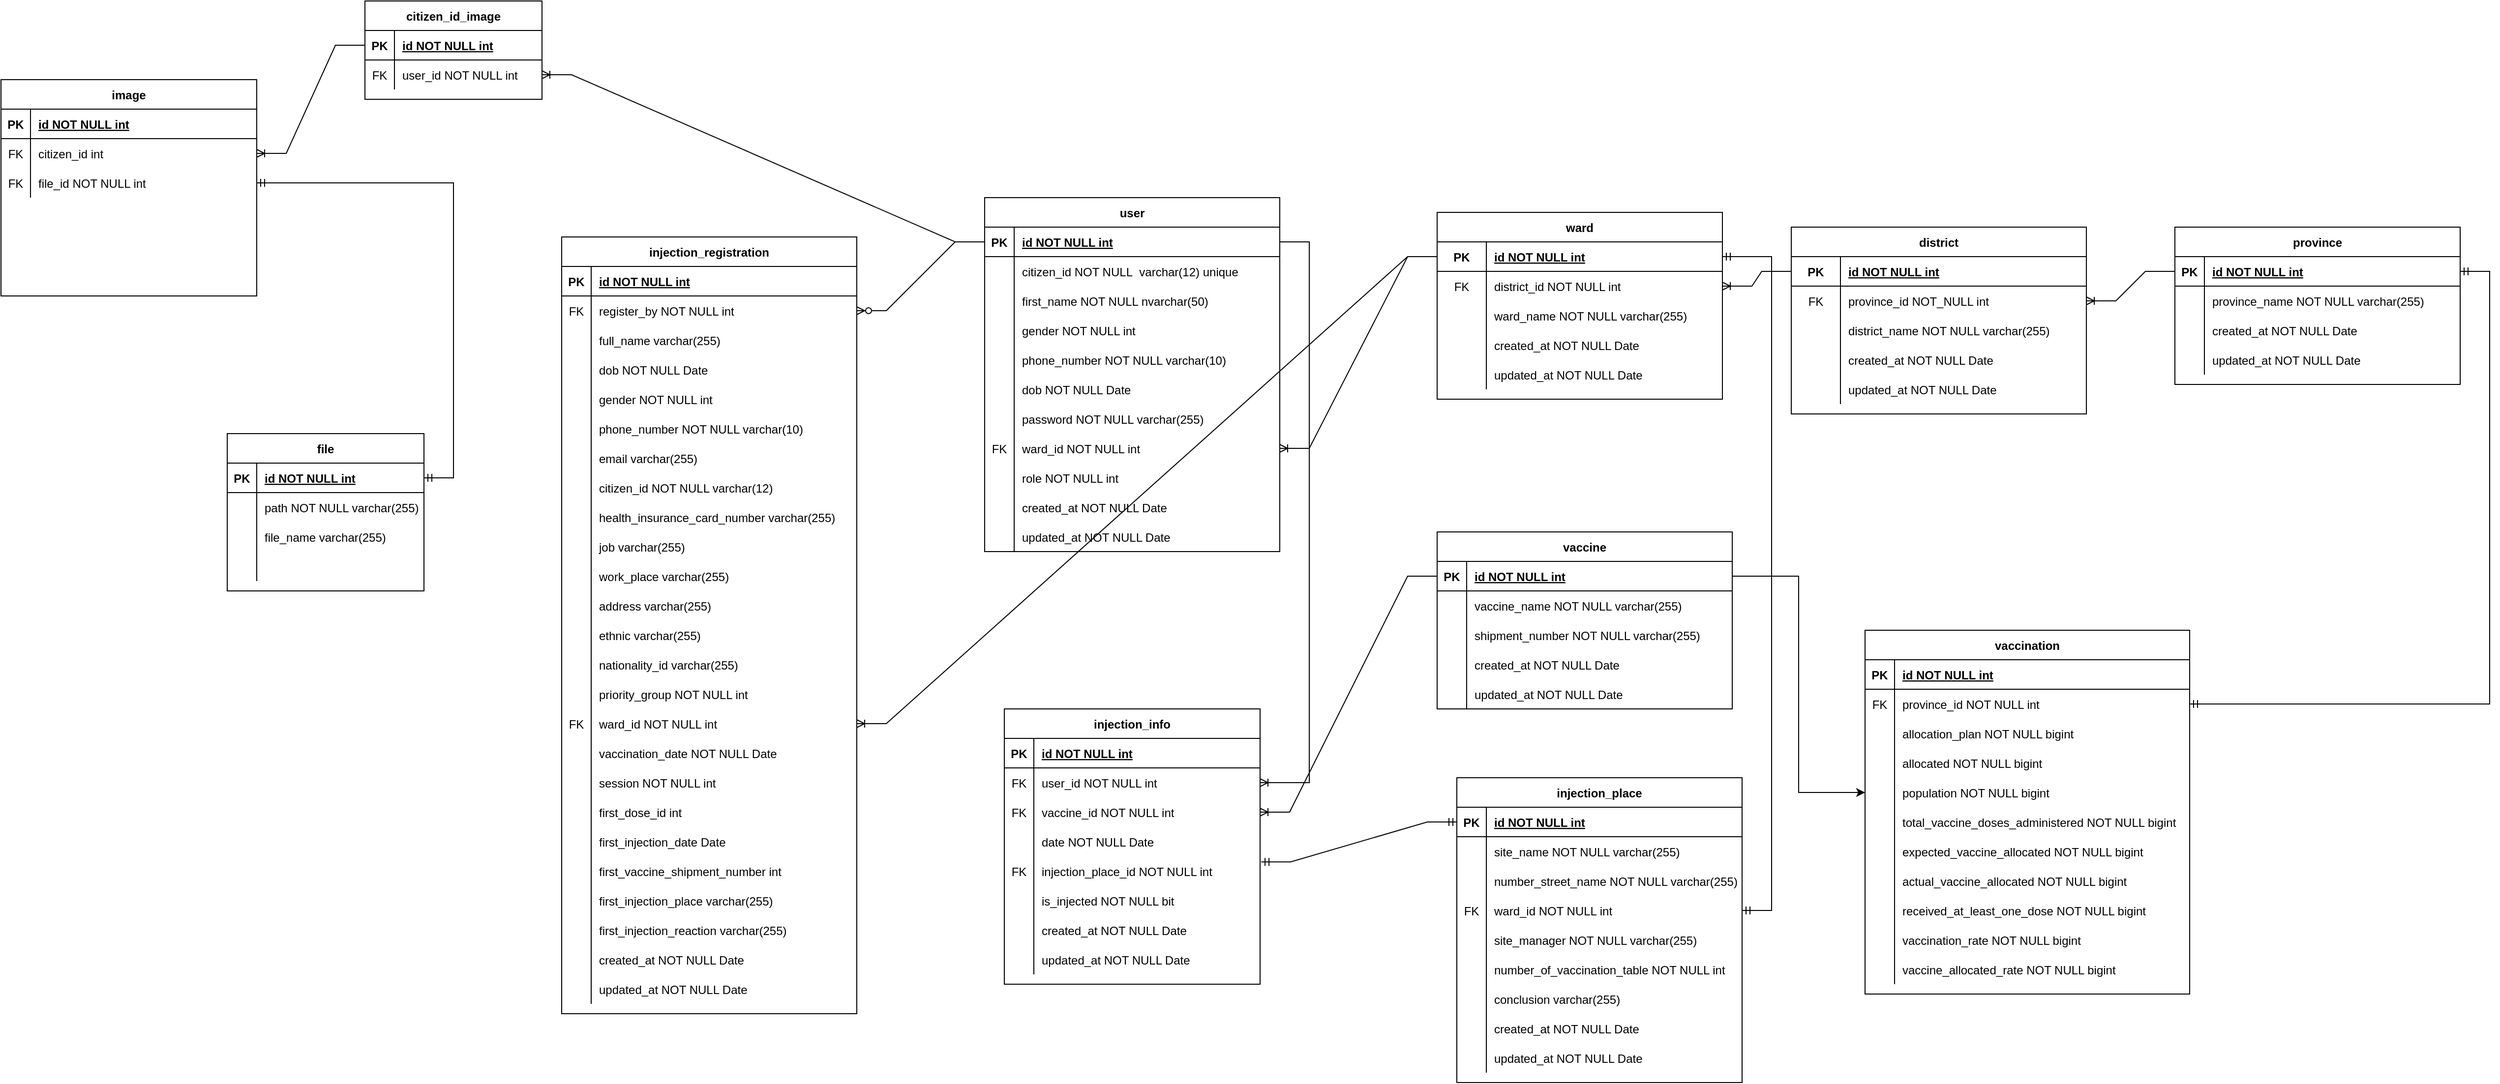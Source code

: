 <mxfile version="15.7.4" type="github">
  <diagram id="R2lEEEUBdFMjLlhIrx00" name="Page-1">
    <mxGraphModel dx="2738" dy="1639" grid="1" gridSize="10" guides="1" tooltips="1" connect="1" arrows="1" fold="1" page="1" pageScale="1" pageWidth="850" pageHeight="1100" math="0" shadow="0" extFonts="Permanent Marker^https://fonts.googleapis.com/css?family=Permanent+Marker">
      <root>
        <mxCell id="0" />
        <mxCell id="1" parent="0" />
        <mxCell id="RYLJarlPQs13x72u3jMN-1" value="user" style="shape=table;startSize=30;container=1;collapsible=1;childLayout=tableLayout;fixedRows=1;rowLines=0;fontStyle=1;align=center;resizeLast=1;" parent="1" vertex="1">
          <mxGeometry x="-470" y="10" width="300" height="360" as="geometry" />
        </mxCell>
        <mxCell id="RYLJarlPQs13x72u3jMN-2" value="" style="shape=partialRectangle;collapsible=0;dropTarget=0;pointerEvents=0;fillColor=none;top=0;left=0;bottom=1;right=0;points=[[0,0.5],[1,0.5]];portConstraint=eastwest;" parent="RYLJarlPQs13x72u3jMN-1" vertex="1">
          <mxGeometry y="30" width="300" height="30" as="geometry" />
        </mxCell>
        <mxCell id="RYLJarlPQs13x72u3jMN-3" value="PK" style="shape=partialRectangle;connectable=0;fillColor=none;top=0;left=0;bottom=0;right=0;fontStyle=1;overflow=hidden;" parent="RYLJarlPQs13x72u3jMN-2" vertex="1">
          <mxGeometry width="30" height="30" as="geometry">
            <mxRectangle width="30" height="30" as="alternateBounds" />
          </mxGeometry>
        </mxCell>
        <mxCell id="RYLJarlPQs13x72u3jMN-4" value="id NOT NULL int" style="shape=partialRectangle;connectable=0;fillColor=none;top=0;left=0;bottom=0;right=0;align=left;spacingLeft=6;fontStyle=5;overflow=hidden;" parent="RYLJarlPQs13x72u3jMN-2" vertex="1">
          <mxGeometry x="30" width="270" height="30" as="geometry">
            <mxRectangle width="270" height="30" as="alternateBounds" />
          </mxGeometry>
        </mxCell>
        <mxCell id="RYLJarlPQs13x72u3jMN-5" value="" style="shape=partialRectangle;collapsible=0;dropTarget=0;pointerEvents=0;fillColor=none;top=0;left=0;bottom=0;right=0;points=[[0,0.5],[1,0.5]];portConstraint=eastwest;" parent="RYLJarlPQs13x72u3jMN-1" vertex="1">
          <mxGeometry y="60" width="300" height="30" as="geometry" />
        </mxCell>
        <mxCell id="RYLJarlPQs13x72u3jMN-6" value="" style="shape=partialRectangle;connectable=0;fillColor=none;top=0;left=0;bottom=0;right=0;editable=1;overflow=hidden;" parent="RYLJarlPQs13x72u3jMN-5" vertex="1">
          <mxGeometry width="30" height="30" as="geometry">
            <mxRectangle width="30" height="30" as="alternateBounds" />
          </mxGeometry>
        </mxCell>
        <object label="citizen_id NOT NULL  varchar(12) unique" first_name="" id="RYLJarlPQs13x72u3jMN-7">
          <mxCell style="shape=partialRectangle;connectable=0;fillColor=none;top=0;left=0;bottom=0;right=0;align=left;spacingLeft=6;overflow=hidden;" parent="RYLJarlPQs13x72u3jMN-5" vertex="1">
            <mxGeometry x="30" width="270" height="30" as="geometry">
              <mxRectangle width="270" height="30" as="alternateBounds" />
            </mxGeometry>
          </mxCell>
        </object>
        <mxCell id="RYLJarlPQs13x72u3jMN-8" value="" style="shape=partialRectangle;collapsible=0;dropTarget=0;pointerEvents=0;fillColor=none;top=0;left=0;bottom=0;right=0;points=[[0,0.5],[1,0.5]];portConstraint=eastwest;" parent="RYLJarlPQs13x72u3jMN-1" vertex="1">
          <mxGeometry y="90" width="300" height="30" as="geometry" />
        </mxCell>
        <mxCell id="RYLJarlPQs13x72u3jMN-9" value="" style="shape=partialRectangle;connectable=0;fillColor=none;top=0;left=0;bottom=0;right=0;editable=1;overflow=hidden;" parent="RYLJarlPQs13x72u3jMN-8" vertex="1">
          <mxGeometry width="30" height="30" as="geometry">
            <mxRectangle width="30" height="30" as="alternateBounds" />
          </mxGeometry>
        </mxCell>
        <mxCell id="RYLJarlPQs13x72u3jMN-10" value="first_name NOT NULL nvarchar(50)" style="shape=partialRectangle;connectable=0;fillColor=none;top=0;left=0;bottom=0;right=0;align=left;spacingLeft=6;overflow=hidden;" parent="RYLJarlPQs13x72u3jMN-8" vertex="1">
          <mxGeometry x="30" width="270" height="30" as="geometry">
            <mxRectangle width="270" height="30" as="alternateBounds" />
          </mxGeometry>
        </mxCell>
        <mxCell id="RYLJarlPQs13x72u3jMN-11" value="" style="shape=partialRectangle;collapsible=0;dropTarget=0;pointerEvents=0;fillColor=none;top=0;left=0;bottom=0;right=0;points=[[0,0.5],[1,0.5]];portConstraint=eastwest;" parent="RYLJarlPQs13x72u3jMN-1" vertex="1">
          <mxGeometry y="120" width="300" height="30" as="geometry" />
        </mxCell>
        <mxCell id="RYLJarlPQs13x72u3jMN-12" value="" style="shape=partialRectangle;connectable=0;fillColor=none;top=0;left=0;bottom=0;right=0;editable=1;overflow=hidden;" parent="RYLJarlPQs13x72u3jMN-11" vertex="1">
          <mxGeometry width="30" height="30" as="geometry">
            <mxRectangle width="30" height="30" as="alternateBounds" />
          </mxGeometry>
        </mxCell>
        <mxCell id="RYLJarlPQs13x72u3jMN-13" value="gender NOT NULL int" style="shape=partialRectangle;connectable=0;fillColor=none;top=0;left=0;bottom=0;right=0;align=left;spacingLeft=6;overflow=hidden;" parent="RYLJarlPQs13x72u3jMN-11" vertex="1">
          <mxGeometry x="30" width="270" height="30" as="geometry">
            <mxRectangle width="270" height="30" as="alternateBounds" />
          </mxGeometry>
        </mxCell>
        <mxCell id="RYLJarlPQs13x72u3jMN-19" value="" style="shape=partialRectangle;collapsible=0;dropTarget=0;pointerEvents=0;fillColor=none;top=0;left=0;bottom=0;right=0;points=[[0,0.5],[1,0.5]];portConstraint=eastwest;" parent="RYLJarlPQs13x72u3jMN-1" vertex="1">
          <mxGeometry y="150" width="300" height="30" as="geometry" />
        </mxCell>
        <mxCell id="RYLJarlPQs13x72u3jMN-20" value="" style="shape=partialRectangle;connectable=0;fillColor=none;top=0;left=0;bottom=0;right=0;editable=1;overflow=hidden;" parent="RYLJarlPQs13x72u3jMN-19" vertex="1">
          <mxGeometry width="30" height="30" as="geometry">
            <mxRectangle width="30" height="30" as="alternateBounds" />
          </mxGeometry>
        </mxCell>
        <mxCell id="RYLJarlPQs13x72u3jMN-21" value="phone_number NOT NULL varchar(10)" style="shape=partialRectangle;connectable=0;fillColor=none;top=0;left=0;bottom=0;right=0;align=left;spacingLeft=6;overflow=hidden;" parent="RYLJarlPQs13x72u3jMN-19" vertex="1">
          <mxGeometry x="30" width="270" height="30" as="geometry">
            <mxRectangle width="270" height="30" as="alternateBounds" />
          </mxGeometry>
        </mxCell>
        <mxCell id="RYLJarlPQs13x72u3jMN-22" value="" style="shape=partialRectangle;collapsible=0;dropTarget=0;pointerEvents=0;fillColor=none;top=0;left=0;bottom=0;right=0;points=[[0,0.5],[1,0.5]];portConstraint=eastwest;" parent="RYLJarlPQs13x72u3jMN-1" vertex="1">
          <mxGeometry y="180" width="300" height="30" as="geometry" />
        </mxCell>
        <mxCell id="RYLJarlPQs13x72u3jMN-23" value="" style="shape=partialRectangle;connectable=0;fillColor=none;top=0;left=0;bottom=0;right=0;editable=1;overflow=hidden;" parent="RYLJarlPQs13x72u3jMN-22" vertex="1">
          <mxGeometry width="30" height="30" as="geometry">
            <mxRectangle width="30" height="30" as="alternateBounds" />
          </mxGeometry>
        </mxCell>
        <mxCell id="RYLJarlPQs13x72u3jMN-24" value="dob NOT NULL Date" style="shape=partialRectangle;connectable=0;fillColor=none;top=0;left=0;bottom=0;right=0;align=left;spacingLeft=6;overflow=hidden;" parent="RYLJarlPQs13x72u3jMN-22" vertex="1">
          <mxGeometry x="30" width="270" height="30" as="geometry">
            <mxRectangle width="270" height="30" as="alternateBounds" />
          </mxGeometry>
        </mxCell>
        <mxCell id="RYLJarlPQs13x72u3jMN-25" value="" style="shape=partialRectangle;collapsible=0;dropTarget=0;pointerEvents=0;fillColor=none;top=0;left=0;bottom=0;right=0;points=[[0,0.5],[1,0.5]];portConstraint=eastwest;" parent="RYLJarlPQs13x72u3jMN-1" vertex="1">
          <mxGeometry y="210" width="300" height="30" as="geometry" />
        </mxCell>
        <mxCell id="RYLJarlPQs13x72u3jMN-26" value="" style="shape=partialRectangle;connectable=0;fillColor=none;top=0;left=0;bottom=0;right=0;editable=1;overflow=hidden;" parent="RYLJarlPQs13x72u3jMN-25" vertex="1">
          <mxGeometry width="30" height="30" as="geometry">
            <mxRectangle width="30" height="30" as="alternateBounds" />
          </mxGeometry>
        </mxCell>
        <mxCell id="RYLJarlPQs13x72u3jMN-27" value="password NOT NULL varchar(255)" style="shape=partialRectangle;connectable=0;fillColor=none;top=0;left=0;bottom=0;right=0;align=left;spacingLeft=6;overflow=hidden;" parent="RYLJarlPQs13x72u3jMN-25" vertex="1">
          <mxGeometry x="30" width="270" height="30" as="geometry">
            <mxRectangle width="270" height="30" as="alternateBounds" />
          </mxGeometry>
        </mxCell>
        <mxCell id="RYLJarlPQs13x72u3jMN-57" value="" style="shape=partialRectangle;collapsible=0;dropTarget=0;pointerEvents=0;fillColor=none;top=0;left=0;bottom=0;right=0;points=[[0,0.5],[1,0.5]];portConstraint=eastwest;" parent="RYLJarlPQs13x72u3jMN-1" vertex="1">
          <mxGeometry y="240" width="300" height="30" as="geometry" />
        </mxCell>
        <mxCell id="RYLJarlPQs13x72u3jMN-58" value="FK" style="shape=partialRectangle;connectable=0;fillColor=none;top=0;left=0;bottom=0;right=0;editable=1;overflow=hidden;" parent="RYLJarlPQs13x72u3jMN-57" vertex="1">
          <mxGeometry width="30" height="30" as="geometry">
            <mxRectangle width="30" height="30" as="alternateBounds" />
          </mxGeometry>
        </mxCell>
        <mxCell id="RYLJarlPQs13x72u3jMN-59" value="ward_id NOT NULL int" style="shape=partialRectangle;connectable=0;fillColor=none;top=0;left=0;bottom=0;right=0;align=left;spacingLeft=6;overflow=hidden;" parent="RYLJarlPQs13x72u3jMN-57" vertex="1">
          <mxGeometry x="30" width="270" height="30" as="geometry">
            <mxRectangle width="270" height="30" as="alternateBounds" />
          </mxGeometry>
        </mxCell>
        <mxCell id="RYLJarlPQs13x72u3jMN-216" value="" style="shape=partialRectangle;collapsible=0;dropTarget=0;pointerEvents=0;fillColor=none;top=0;left=0;bottom=0;right=0;points=[[0,0.5],[1,0.5]];portConstraint=eastwest;" parent="RYLJarlPQs13x72u3jMN-1" vertex="1">
          <mxGeometry y="270" width="300" height="30" as="geometry" />
        </mxCell>
        <mxCell id="RYLJarlPQs13x72u3jMN-217" value="" style="shape=partialRectangle;connectable=0;fillColor=none;top=0;left=0;bottom=0;right=0;editable=1;overflow=hidden;" parent="RYLJarlPQs13x72u3jMN-216" vertex="1">
          <mxGeometry width="30" height="30" as="geometry">
            <mxRectangle width="30" height="30" as="alternateBounds" />
          </mxGeometry>
        </mxCell>
        <mxCell id="RYLJarlPQs13x72u3jMN-218" value="role NOT NULL int" style="shape=partialRectangle;connectable=0;fillColor=none;top=0;left=0;bottom=0;right=0;align=left;spacingLeft=6;overflow=hidden;" parent="RYLJarlPQs13x72u3jMN-216" vertex="1">
          <mxGeometry x="30" width="270" height="30" as="geometry">
            <mxRectangle width="270" height="30" as="alternateBounds" />
          </mxGeometry>
        </mxCell>
        <mxCell id="RYLJarlPQs13x72u3jMN-219" value="" style="shape=partialRectangle;collapsible=0;dropTarget=0;pointerEvents=0;fillColor=none;top=0;left=0;bottom=0;right=0;points=[[0,0.5],[1,0.5]];portConstraint=eastwest;" parent="RYLJarlPQs13x72u3jMN-1" vertex="1">
          <mxGeometry y="300" width="300" height="30" as="geometry" />
        </mxCell>
        <mxCell id="RYLJarlPQs13x72u3jMN-220" value="" style="shape=partialRectangle;connectable=0;fillColor=none;top=0;left=0;bottom=0;right=0;editable=1;overflow=hidden;" parent="RYLJarlPQs13x72u3jMN-219" vertex="1">
          <mxGeometry width="30" height="30" as="geometry">
            <mxRectangle width="30" height="30" as="alternateBounds" />
          </mxGeometry>
        </mxCell>
        <mxCell id="RYLJarlPQs13x72u3jMN-221" value="created_at NOT NULL Date" style="shape=partialRectangle;connectable=0;fillColor=none;top=0;left=0;bottom=0;right=0;align=left;spacingLeft=6;overflow=hidden;" parent="RYLJarlPQs13x72u3jMN-219" vertex="1">
          <mxGeometry x="30" width="270" height="30" as="geometry">
            <mxRectangle width="270" height="30" as="alternateBounds" />
          </mxGeometry>
        </mxCell>
        <mxCell id="RYLJarlPQs13x72u3jMN-222" value="" style="shape=partialRectangle;collapsible=0;dropTarget=0;pointerEvents=0;fillColor=none;top=0;left=0;bottom=0;right=0;points=[[0,0.5],[1,0.5]];portConstraint=eastwest;" parent="RYLJarlPQs13x72u3jMN-1" vertex="1">
          <mxGeometry y="330" width="300" height="30" as="geometry" />
        </mxCell>
        <mxCell id="RYLJarlPQs13x72u3jMN-223" value="" style="shape=partialRectangle;connectable=0;fillColor=none;top=0;left=0;bottom=0;right=0;editable=1;overflow=hidden;" parent="RYLJarlPQs13x72u3jMN-222" vertex="1">
          <mxGeometry width="30" height="30" as="geometry">
            <mxRectangle width="30" height="30" as="alternateBounds" />
          </mxGeometry>
        </mxCell>
        <mxCell id="RYLJarlPQs13x72u3jMN-224" value="updated_at NOT NULL Date" style="shape=partialRectangle;connectable=0;fillColor=none;top=0;left=0;bottom=0;right=0;align=left;spacingLeft=6;overflow=hidden;" parent="RYLJarlPQs13x72u3jMN-222" vertex="1">
          <mxGeometry x="30" width="270" height="30" as="geometry">
            <mxRectangle width="270" height="30" as="alternateBounds" />
          </mxGeometry>
        </mxCell>
        <mxCell id="RYLJarlPQs13x72u3jMN-63" value="vaccine" style="shape=table;startSize=30;container=1;collapsible=1;childLayout=tableLayout;fixedRows=1;rowLines=0;fontStyle=1;align=center;resizeLast=1;" parent="1" vertex="1">
          <mxGeometry x="-10" y="350" width="300" height="180" as="geometry" />
        </mxCell>
        <mxCell id="RYLJarlPQs13x72u3jMN-64" value="" style="shape=partialRectangle;collapsible=0;dropTarget=0;pointerEvents=0;fillColor=none;top=0;left=0;bottom=1;right=0;points=[[0,0.5],[1,0.5]];portConstraint=eastwest;" parent="RYLJarlPQs13x72u3jMN-63" vertex="1">
          <mxGeometry y="30" width="300" height="30" as="geometry" />
        </mxCell>
        <mxCell id="RYLJarlPQs13x72u3jMN-65" value="PK" style="shape=partialRectangle;connectable=0;fillColor=none;top=0;left=0;bottom=0;right=0;fontStyle=1;overflow=hidden;" parent="RYLJarlPQs13x72u3jMN-64" vertex="1">
          <mxGeometry width="30" height="30" as="geometry">
            <mxRectangle width="30" height="30" as="alternateBounds" />
          </mxGeometry>
        </mxCell>
        <mxCell id="RYLJarlPQs13x72u3jMN-66" value="id NOT NULL int" style="shape=partialRectangle;connectable=0;fillColor=none;top=0;left=0;bottom=0;right=0;align=left;spacingLeft=6;fontStyle=5;overflow=hidden;" parent="RYLJarlPQs13x72u3jMN-64" vertex="1">
          <mxGeometry x="30" width="270" height="30" as="geometry">
            <mxRectangle width="270" height="30" as="alternateBounds" />
          </mxGeometry>
        </mxCell>
        <mxCell id="RYLJarlPQs13x72u3jMN-67" value="" style="shape=partialRectangle;collapsible=0;dropTarget=0;pointerEvents=0;fillColor=none;top=0;left=0;bottom=0;right=0;points=[[0,0.5],[1,0.5]];portConstraint=eastwest;" parent="RYLJarlPQs13x72u3jMN-63" vertex="1">
          <mxGeometry y="60" width="300" height="30" as="geometry" />
        </mxCell>
        <mxCell id="RYLJarlPQs13x72u3jMN-68" value="" style="shape=partialRectangle;connectable=0;fillColor=none;top=0;left=0;bottom=0;right=0;editable=1;overflow=hidden;" parent="RYLJarlPQs13x72u3jMN-67" vertex="1">
          <mxGeometry width="30" height="30" as="geometry">
            <mxRectangle width="30" height="30" as="alternateBounds" />
          </mxGeometry>
        </mxCell>
        <mxCell id="RYLJarlPQs13x72u3jMN-69" value="vaccine_name NOT NULL varchar(255)" style="shape=partialRectangle;connectable=0;fillColor=none;top=0;left=0;bottom=0;right=0;align=left;spacingLeft=6;overflow=hidden;" parent="RYLJarlPQs13x72u3jMN-67" vertex="1">
          <mxGeometry x="30" width="270" height="30" as="geometry">
            <mxRectangle width="270" height="30" as="alternateBounds" />
          </mxGeometry>
        </mxCell>
        <mxCell id="RYLJarlPQs13x72u3jMN-70" value="" style="shape=partialRectangle;collapsible=0;dropTarget=0;pointerEvents=0;fillColor=none;top=0;left=0;bottom=0;right=0;points=[[0,0.5],[1,0.5]];portConstraint=eastwest;" parent="RYLJarlPQs13x72u3jMN-63" vertex="1">
          <mxGeometry y="90" width="300" height="30" as="geometry" />
        </mxCell>
        <mxCell id="RYLJarlPQs13x72u3jMN-71" value="" style="shape=partialRectangle;connectable=0;fillColor=none;top=0;left=0;bottom=0;right=0;editable=1;overflow=hidden;" parent="RYLJarlPQs13x72u3jMN-70" vertex="1">
          <mxGeometry width="30" height="30" as="geometry">
            <mxRectangle width="30" height="30" as="alternateBounds" />
          </mxGeometry>
        </mxCell>
        <mxCell id="RYLJarlPQs13x72u3jMN-72" value="shipment_number NOT NULL varchar(255)" style="shape=partialRectangle;connectable=0;fillColor=none;top=0;left=0;bottom=0;right=0;align=left;spacingLeft=6;overflow=hidden;" parent="RYLJarlPQs13x72u3jMN-70" vertex="1">
          <mxGeometry x="30" width="270" height="30" as="geometry">
            <mxRectangle width="270" height="30" as="alternateBounds" />
          </mxGeometry>
        </mxCell>
        <mxCell id="RYLJarlPQs13x72u3jMN-243" value="" style="shape=partialRectangle;collapsible=0;dropTarget=0;pointerEvents=0;fillColor=none;top=0;left=0;bottom=0;right=0;points=[[0,0.5],[1,0.5]];portConstraint=eastwest;" parent="RYLJarlPQs13x72u3jMN-63" vertex="1">
          <mxGeometry y="120" width="300" height="30" as="geometry" />
        </mxCell>
        <mxCell id="RYLJarlPQs13x72u3jMN-244" value="" style="shape=partialRectangle;connectable=0;fillColor=none;top=0;left=0;bottom=0;right=0;editable=1;overflow=hidden;" parent="RYLJarlPQs13x72u3jMN-243" vertex="1">
          <mxGeometry width="30" height="30" as="geometry">
            <mxRectangle width="30" height="30" as="alternateBounds" />
          </mxGeometry>
        </mxCell>
        <mxCell id="RYLJarlPQs13x72u3jMN-245" value="created_at NOT NULL Date" style="shape=partialRectangle;connectable=0;fillColor=none;top=0;left=0;bottom=0;right=0;align=left;spacingLeft=6;overflow=hidden;" parent="RYLJarlPQs13x72u3jMN-243" vertex="1">
          <mxGeometry x="30" width="270" height="30" as="geometry">
            <mxRectangle width="270" height="30" as="alternateBounds" />
          </mxGeometry>
        </mxCell>
        <mxCell id="RYLJarlPQs13x72u3jMN-246" value="" style="shape=partialRectangle;collapsible=0;dropTarget=0;pointerEvents=0;fillColor=none;top=0;left=0;bottom=0;right=0;points=[[0,0.5],[1,0.5]];portConstraint=eastwest;" parent="RYLJarlPQs13x72u3jMN-63" vertex="1">
          <mxGeometry y="150" width="300" height="30" as="geometry" />
        </mxCell>
        <mxCell id="RYLJarlPQs13x72u3jMN-247" value="" style="shape=partialRectangle;connectable=0;fillColor=none;top=0;left=0;bottom=0;right=0;editable=1;overflow=hidden;" parent="RYLJarlPQs13x72u3jMN-246" vertex="1">
          <mxGeometry width="30" height="30" as="geometry">
            <mxRectangle width="30" height="30" as="alternateBounds" />
          </mxGeometry>
        </mxCell>
        <mxCell id="RYLJarlPQs13x72u3jMN-248" value="updated_at NOT NULL Date" style="shape=partialRectangle;connectable=0;fillColor=none;top=0;left=0;bottom=0;right=0;align=left;spacingLeft=6;overflow=hidden;" parent="RYLJarlPQs13x72u3jMN-246" vertex="1">
          <mxGeometry x="30" width="270" height="30" as="geometry">
            <mxRectangle width="270" height="30" as="alternateBounds" />
          </mxGeometry>
        </mxCell>
        <mxCell id="RYLJarlPQs13x72u3jMN-135" value="injection_info" style="shape=table;startSize=30;container=1;collapsible=1;childLayout=tableLayout;fixedRows=1;rowLines=0;fontStyle=1;align=center;resizeLast=1;" parent="1" vertex="1">
          <mxGeometry x="-450" y="530" width="260" height="280" as="geometry" />
        </mxCell>
        <mxCell id="RYLJarlPQs13x72u3jMN-136" value="" style="shape=partialRectangle;collapsible=0;dropTarget=0;pointerEvents=0;fillColor=none;top=0;left=0;bottom=1;right=0;points=[[0,0.5],[1,0.5]];portConstraint=eastwest;" parent="RYLJarlPQs13x72u3jMN-135" vertex="1">
          <mxGeometry y="30" width="260" height="30" as="geometry" />
        </mxCell>
        <mxCell id="RYLJarlPQs13x72u3jMN-137" value="PK" style="shape=partialRectangle;connectable=0;fillColor=none;top=0;left=0;bottom=0;right=0;fontStyle=1;overflow=hidden;" parent="RYLJarlPQs13x72u3jMN-136" vertex="1">
          <mxGeometry width="30" height="30" as="geometry">
            <mxRectangle width="30" height="30" as="alternateBounds" />
          </mxGeometry>
        </mxCell>
        <mxCell id="RYLJarlPQs13x72u3jMN-138" value="id NOT NULL int" style="shape=partialRectangle;connectable=0;fillColor=none;top=0;left=0;bottom=0;right=0;align=left;spacingLeft=6;fontStyle=5;overflow=hidden;" parent="RYLJarlPQs13x72u3jMN-136" vertex="1">
          <mxGeometry x="30" width="230" height="30" as="geometry">
            <mxRectangle width="230" height="30" as="alternateBounds" />
          </mxGeometry>
        </mxCell>
        <mxCell id="RYLJarlPQs13x72u3jMN-139" value="" style="shape=partialRectangle;collapsible=0;dropTarget=0;pointerEvents=0;fillColor=none;top=0;left=0;bottom=0;right=0;points=[[0,0.5],[1,0.5]];portConstraint=eastwest;" parent="RYLJarlPQs13x72u3jMN-135" vertex="1">
          <mxGeometry y="60" width="260" height="30" as="geometry" />
        </mxCell>
        <mxCell id="RYLJarlPQs13x72u3jMN-140" value="FK" style="shape=partialRectangle;connectable=0;fillColor=none;top=0;left=0;bottom=0;right=0;editable=1;overflow=hidden;" parent="RYLJarlPQs13x72u3jMN-139" vertex="1">
          <mxGeometry width="30" height="30" as="geometry">
            <mxRectangle width="30" height="30" as="alternateBounds" />
          </mxGeometry>
        </mxCell>
        <mxCell id="RYLJarlPQs13x72u3jMN-141" value="user_id NOT NULL int" style="shape=partialRectangle;connectable=0;fillColor=none;top=0;left=0;bottom=0;right=0;align=left;spacingLeft=6;overflow=hidden;" parent="RYLJarlPQs13x72u3jMN-139" vertex="1">
          <mxGeometry x="30" width="230" height="30" as="geometry">
            <mxRectangle width="230" height="30" as="alternateBounds" />
          </mxGeometry>
        </mxCell>
        <mxCell id="RYLJarlPQs13x72u3jMN-142" value="" style="shape=partialRectangle;collapsible=0;dropTarget=0;pointerEvents=0;fillColor=none;top=0;left=0;bottom=0;right=0;points=[[0,0.5],[1,0.5]];portConstraint=eastwest;" parent="RYLJarlPQs13x72u3jMN-135" vertex="1">
          <mxGeometry y="90" width="260" height="30" as="geometry" />
        </mxCell>
        <mxCell id="RYLJarlPQs13x72u3jMN-143" value="FK" style="shape=partialRectangle;connectable=0;fillColor=none;top=0;left=0;bottom=0;right=0;editable=1;overflow=hidden;" parent="RYLJarlPQs13x72u3jMN-142" vertex="1">
          <mxGeometry width="30" height="30" as="geometry">
            <mxRectangle width="30" height="30" as="alternateBounds" />
          </mxGeometry>
        </mxCell>
        <mxCell id="RYLJarlPQs13x72u3jMN-144" value="vaccine_id NOT NULL int" style="shape=partialRectangle;connectable=0;fillColor=none;top=0;left=0;bottom=0;right=0;align=left;spacingLeft=6;overflow=hidden;" parent="RYLJarlPQs13x72u3jMN-142" vertex="1">
          <mxGeometry x="30" width="230" height="30" as="geometry">
            <mxRectangle width="230" height="30" as="alternateBounds" />
          </mxGeometry>
        </mxCell>
        <mxCell id="RYLJarlPQs13x72u3jMN-145" value="" style="shape=partialRectangle;collapsible=0;dropTarget=0;pointerEvents=0;fillColor=none;top=0;left=0;bottom=0;right=0;points=[[0,0.5],[1,0.5]];portConstraint=eastwest;" parent="RYLJarlPQs13x72u3jMN-135" vertex="1">
          <mxGeometry y="120" width="260" height="30" as="geometry" />
        </mxCell>
        <mxCell id="RYLJarlPQs13x72u3jMN-146" value="" style="shape=partialRectangle;connectable=0;fillColor=none;top=0;left=0;bottom=0;right=0;editable=1;overflow=hidden;" parent="RYLJarlPQs13x72u3jMN-145" vertex="1">
          <mxGeometry width="30" height="30" as="geometry">
            <mxRectangle width="30" height="30" as="alternateBounds" />
          </mxGeometry>
        </mxCell>
        <mxCell id="RYLJarlPQs13x72u3jMN-147" value="date NOT NULL Date" style="shape=partialRectangle;connectable=0;fillColor=none;top=0;left=0;bottom=0;right=0;align=left;spacingLeft=6;overflow=hidden;" parent="RYLJarlPQs13x72u3jMN-145" vertex="1">
          <mxGeometry x="30" width="230" height="30" as="geometry">
            <mxRectangle width="230" height="30" as="alternateBounds" />
          </mxGeometry>
        </mxCell>
        <mxCell id="RYLJarlPQs13x72u3jMN-155" value="" style="shape=partialRectangle;collapsible=0;dropTarget=0;pointerEvents=0;fillColor=none;top=0;left=0;bottom=0;right=0;points=[[0,0.5],[1,0.5]];portConstraint=eastwest;" parent="RYLJarlPQs13x72u3jMN-135" vertex="1">
          <mxGeometry y="150" width="260" height="30" as="geometry" />
        </mxCell>
        <mxCell id="RYLJarlPQs13x72u3jMN-156" value="FK" style="shape=partialRectangle;connectable=0;fillColor=none;top=0;left=0;bottom=0;right=0;editable=1;overflow=hidden;" parent="RYLJarlPQs13x72u3jMN-155" vertex="1">
          <mxGeometry width="30" height="30" as="geometry">
            <mxRectangle width="30" height="30" as="alternateBounds" />
          </mxGeometry>
        </mxCell>
        <mxCell id="RYLJarlPQs13x72u3jMN-157" value="injection_place_id NOT NULL int" style="shape=partialRectangle;connectable=0;fillColor=none;top=0;left=0;bottom=0;right=0;align=left;spacingLeft=6;overflow=hidden;" parent="RYLJarlPQs13x72u3jMN-155" vertex="1">
          <mxGeometry x="30" width="230" height="30" as="geometry">
            <mxRectangle width="230" height="30" as="alternateBounds" />
          </mxGeometry>
        </mxCell>
        <mxCell id="RYLJarlPQs13x72u3jMN-159" value="" style="shape=partialRectangle;collapsible=0;dropTarget=0;pointerEvents=0;fillColor=none;top=0;left=0;bottom=0;right=0;points=[[0,0.5],[1,0.5]];portConstraint=eastwest;" parent="RYLJarlPQs13x72u3jMN-135" vertex="1">
          <mxGeometry y="180" width="260" height="30" as="geometry" />
        </mxCell>
        <mxCell id="RYLJarlPQs13x72u3jMN-160" value="" style="shape=partialRectangle;connectable=0;fillColor=none;top=0;left=0;bottom=0;right=0;editable=1;overflow=hidden;" parent="RYLJarlPQs13x72u3jMN-159" vertex="1">
          <mxGeometry width="30" height="30" as="geometry">
            <mxRectangle width="30" height="30" as="alternateBounds" />
          </mxGeometry>
        </mxCell>
        <mxCell id="RYLJarlPQs13x72u3jMN-161" value="is_injected NOT NULL bit" style="shape=partialRectangle;connectable=0;fillColor=none;top=0;left=0;bottom=0;right=0;align=left;spacingLeft=6;overflow=hidden;" parent="RYLJarlPQs13x72u3jMN-159" vertex="1">
          <mxGeometry x="30" width="230" height="30" as="geometry">
            <mxRectangle width="230" height="30" as="alternateBounds" />
          </mxGeometry>
        </mxCell>
        <mxCell id="RYLJarlPQs13x72u3jMN-231" value="" style="shape=partialRectangle;collapsible=0;dropTarget=0;pointerEvents=0;fillColor=none;top=0;left=0;bottom=0;right=0;points=[[0,0.5],[1,0.5]];portConstraint=eastwest;" parent="RYLJarlPQs13x72u3jMN-135" vertex="1">
          <mxGeometry y="210" width="260" height="30" as="geometry" />
        </mxCell>
        <mxCell id="RYLJarlPQs13x72u3jMN-232" value="" style="shape=partialRectangle;connectable=0;fillColor=none;top=0;left=0;bottom=0;right=0;editable=1;overflow=hidden;" parent="RYLJarlPQs13x72u3jMN-231" vertex="1">
          <mxGeometry width="30" height="30" as="geometry">
            <mxRectangle width="30" height="30" as="alternateBounds" />
          </mxGeometry>
        </mxCell>
        <mxCell id="RYLJarlPQs13x72u3jMN-233" value="created_at NOT NULL Date" style="shape=partialRectangle;connectable=0;fillColor=none;top=0;left=0;bottom=0;right=0;align=left;spacingLeft=6;overflow=hidden;" parent="RYLJarlPQs13x72u3jMN-231" vertex="1">
          <mxGeometry x="30" width="230" height="30" as="geometry">
            <mxRectangle width="230" height="30" as="alternateBounds" />
          </mxGeometry>
        </mxCell>
        <mxCell id="RYLJarlPQs13x72u3jMN-234" value="" style="shape=partialRectangle;collapsible=0;dropTarget=0;pointerEvents=0;fillColor=none;top=0;left=0;bottom=0;right=0;points=[[0,0.5],[1,0.5]];portConstraint=eastwest;" parent="RYLJarlPQs13x72u3jMN-135" vertex="1">
          <mxGeometry y="240" width="260" height="30" as="geometry" />
        </mxCell>
        <mxCell id="RYLJarlPQs13x72u3jMN-235" value="" style="shape=partialRectangle;connectable=0;fillColor=none;top=0;left=0;bottom=0;right=0;editable=1;overflow=hidden;" parent="RYLJarlPQs13x72u3jMN-234" vertex="1">
          <mxGeometry width="30" height="30" as="geometry">
            <mxRectangle width="30" height="30" as="alternateBounds" />
          </mxGeometry>
        </mxCell>
        <mxCell id="RYLJarlPQs13x72u3jMN-236" value="updated_at NOT NULL Date" style="shape=partialRectangle;connectable=0;fillColor=none;top=0;left=0;bottom=0;right=0;align=left;spacingLeft=6;overflow=hidden;" parent="RYLJarlPQs13x72u3jMN-234" vertex="1">
          <mxGeometry x="30" width="230" height="30" as="geometry">
            <mxRectangle width="230" height="30" as="alternateBounds" />
          </mxGeometry>
        </mxCell>
        <mxCell id="RYLJarlPQs13x72u3jMN-148" value="" style="edgeStyle=entityRelationEdgeStyle;fontSize=12;html=1;endArrow=ERoneToMany;rounded=0;" parent="1" source="RYLJarlPQs13x72u3jMN-2" target="RYLJarlPQs13x72u3jMN-139" edge="1">
          <mxGeometry width="100" height="100" relative="1" as="geometry">
            <mxPoint x="-230" y="400" as="sourcePoint" />
            <mxPoint x="-130" y="300" as="targetPoint" />
          </mxGeometry>
        </mxCell>
        <mxCell id="RYLJarlPQs13x72u3jMN-150" value="" style="edgeStyle=entityRelationEdgeStyle;fontSize=12;html=1;endArrow=ERoneToMany;rounded=0;" parent="1" source="RYLJarlPQs13x72u3jMN-64" target="RYLJarlPQs13x72u3jMN-142" edge="1">
          <mxGeometry width="100" height="100" relative="1" as="geometry">
            <mxPoint x="-90" y="70" as="sourcePoint" />
            <mxPoint x="-70" y="290" as="targetPoint" />
          </mxGeometry>
        </mxCell>
        <mxCell id="RYLJarlPQs13x72u3jMN-162" value="province" style="shape=table;startSize=30;container=1;collapsible=1;childLayout=tableLayout;fixedRows=1;rowLines=0;fontStyle=1;align=center;resizeLast=1;" parent="1" vertex="1">
          <mxGeometry x="740" y="40" width="290" height="160" as="geometry" />
        </mxCell>
        <mxCell id="RYLJarlPQs13x72u3jMN-163" value="" style="shape=partialRectangle;collapsible=0;dropTarget=0;pointerEvents=0;fillColor=none;top=0;left=0;bottom=1;right=0;points=[[0,0.5],[1,0.5]];portConstraint=eastwest;" parent="RYLJarlPQs13x72u3jMN-162" vertex="1">
          <mxGeometry y="30" width="290" height="30" as="geometry" />
        </mxCell>
        <mxCell id="RYLJarlPQs13x72u3jMN-164" value="PK" style="shape=partialRectangle;connectable=0;fillColor=none;top=0;left=0;bottom=0;right=0;fontStyle=1;overflow=hidden;" parent="RYLJarlPQs13x72u3jMN-163" vertex="1">
          <mxGeometry width="30" height="30" as="geometry">
            <mxRectangle width="30" height="30" as="alternateBounds" />
          </mxGeometry>
        </mxCell>
        <mxCell id="RYLJarlPQs13x72u3jMN-165" value="id NOT NULL int" style="shape=partialRectangle;connectable=0;fillColor=none;top=0;left=0;bottom=0;right=0;align=left;spacingLeft=6;fontStyle=5;overflow=hidden;" parent="RYLJarlPQs13x72u3jMN-163" vertex="1">
          <mxGeometry x="30" width="260" height="30" as="geometry">
            <mxRectangle width="260" height="30" as="alternateBounds" />
          </mxGeometry>
        </mxCell>
        <mxCell id="RYLJarlPQs13x72u3jMN-166" value="" style="shape=partialRectangle;collapsible=0;dropTarget=0;pointerEvents=0;fillColor=none;top=0;left=0;bottom=0;right=0;points=[[0,0.5],[1,0.5]];portConstraint=eastwest;" parent="RYLJarlPQs13x72u3jMN-162" vertex="1">
          <mxGeometry y="60" width="290" height="30" as="geometry" />
        </mxCell>
        <mxCell id="RYLJarlPQs13x72u3jMN-167" value="" style="shape=partialRectangle;connectable=0;fillColor=none;top=0;left=0;bottom=0;right=0;editable=1;overflow=hidden;" parent="RYLJarlPQs13x72u3jMN-166" vertex="1">
          <mxGeometry width="30" height="30" as="geometry">
            <mxRectangle width="30" height="30" as="alternateBounds" />
          </mxGeometry>
        </mxCell>
        <mxCell id="RYLJarlPQs13x72u3jMN-168" value="province_name NOT NULL varchar(255)" style="shape=partialRectangle;connectable=0;fillColor=none;top=0;left=0;bottom=0;right=0;align=left;spacingLeft=6;overflow=hidden;" parent="RYLJarlPQs13x72u3jMN-166" vertex="1">
          <mxGeometry x="30" width="260" height="30" as="geometry">
            <mxRectangle width="260" height="30" as="alternateBounds" />
          </mxGeometry>
        </mxCell>
        <mxCell id="RYLJarlPQs13x72u3jMN-249" value="" style="shape=partialRectangle;collapsible=0;dropTarget=0;pointerEvents=0;fillColor=none;top=0;left=0;bottom=0;right=0;points=[[0,0.5],[1,0.5]];portConstraint=eastwest;" parent="RYLJarlPQs13x72u3jMN-162" vertex="1">
          <mxGeometry y="90" width="290" height="30" as="geometry" />
        </mxCell>
        <mxCell id="RYLJarlPQs13x72u3jMN-250" value="" style="shape=partialRectangle;connectable=0;fillColor=none;top=0;left=0;bottom=0;right=0;editable=1;overflow=hidden;" parent="RYLJarlPQs13x72u3jMN-249" vertex="1">
          <mxGeometry width="30" height="30" as="geometry">
            <mxRectangle width="30" height="30" as="alternateBounds" />
          </mxGeometry>
        </mxCell>
        <mxCell id="RYLJarlPQs13x72u3jMN-251" value="created_at NOT NULL Date" style="shape=partialRectangle;connectable=0;fillColor=none;top=0;left=0;bottom=0;right=0;align=left;spacingLeft=6;overflow=hidden;" parent="RYLJarlPQs13x72u3jMN-249" vertex="1">
          <mxGeometry x="30" width="260" height="30" as="geometry">
            <mxRectangle width="260" height="30" as="alternateBounds" />
          </mxGeometry>
        </mxCell>
        <mxCell id="RYLJarlPQs13x72u3jMN-252" value="" style="shape=partialRectangle;collapsible=0;dropTarget=0;pointerEvents=0;fillColor=none;top=0;left=0;bottom=0;right=0;points=[[0,0.5],[1,0.5]];portConstraint=eastwest;" parent="RYLJarlPQs13x72u3jMN-162" vertex="1">
          <mxGeometry y="120" width="290" height="30" as="geometry" />
        </mxCell>
        <mxCell id="RYLJarlPQs13x72u3jMN-253" value="" style="shape=partialRectangle;connectable=0;fillColor=none;top=0;left=0;bottom=0;right=0;editable=1;overflow=hidden;" parent="RYLJarlPQs13x72u3jMN-252" vertex="1">
          <mxGeometry width="30" height="30" as="geometry">
            <mxRectangle width="30" height="30" as="alternateBounds" />
          </mxGeometry>
        </mxCell>
        <mxCell id="RYLJarlPQs13x72u3jMN-254" value="updated_at NOT NULL Date" style="shape=partialRectangle;connectable=0;fillColor=none;top=0;left=0;bottom=0;right=0;align=left;spacingLeft=6;overflow=hidden;" parent="RYLJarlPQs13x72u3jMN-252" vertex="1">
          <mxGeometry x="30" width="260" height="30" as="geometry">
            <mxRectangle width="260" height="30" as="alternateBounds" />
          </mxGeometry>
        </mxCell>
        <mxCell id="RYLJarlPQs13x72u3jMN-175" value="district" style="shape=table;startSize=30;container=1;collapsible=1;childLayout=tableLayout;fixedRows=1;rowLines=0;fontStyle=1;align=center;resizeLast=1;" parent="1" vertex="1">
          <mxGeometry x="350" y="40" width="300" height="190" as="geometry" />
        </mxCell>
        <mxCell id="RYLJarlPQs13x72u3jMN-176" value="" style="shape=partialRectangle;collapsible=0;dropTarget=0;pointerEvents=0;fillColor=none;top=0;left=0;bottom=1;right=0;points=[[0,0.5],[1,0.5]];portConstraint=eastwest;" parent="RYLJarlPQs13x72u3jMN-175" vertex="1">
          <mxGeometry y="30" width="300" height="30" as="geometry" />
        </mxCell>
        <mxCell id="RYLJarlPQs13x72u3jMN-177" value="PK" style="shape=partialRectangle;connectable=0;fillColor=none;top=0;left=0;bottom=0;right=0;fontStyle=1;overflow=hidden;" parent="RYLJarlPQs13x72u3jMN-176" vertex="1">
          <mxGeometry width="50" height="30" as="geometry">
            <mxRectangle width="50" height="30" as="alternateBounds" />
          </mxGeometry>
        </mxCell>
        <mxCell id="RYLJarlPQs13x72u3jMN-178" value="id NOT NULL int" style="shape=partialRectangle;connectable=0;fillColor=none;top=0;left=0;bottom=0;right=0;align=left;spacingLeft=6;fontStyle=5;overflow=hidden;" parent="RYLJarlPQs13x72u3jMN-176" vertex="1">
          <mxGeometry x="50" width="250" height="30" as="geometry">
            <mxRectangle width="250" height="30" as="alternateBounds" />
          </mxGeometry>
        </mxCell>
        <mxCell id="RYLJarlPQs13x72u3jMN-179" value="" style="shape=partialRectangle;collapsible=0;dropTarget=0;pointerEvents=0;fillColor=none;top=0;left=0;bottom=0;right=0;points=[[0,0.5],[1,0.5]];portConstraint=eastwest;" parent="RYLJarlPQs13x72u3jMN-175" vertex="1">
          <mxGeometry y="60" width="300" height="30" as="geometry" />
        </mxCell>
        <mxCell id="RYLJarlPQs13x72u3jMN-180" value="FK" style="shape=partialRectangle;connectable=0;fillColor=none;top=0;left=0;bottom=0;right=0;editable=1;overflow=hidden;" parent="RYLJarlPQs13x72u3jMN-179" vertex="1">
          <mxGeometry width="50" height="30" as="geometry">
            <mxRectangle width="50" height="30" as="alternateBounds" />
          </mxGeometry>
        </mxCell>
        <mxCell id="RYLJarlPQs13x72u3jMN-181" value="province_id NOT_NULL int" style="shape=partialRectangle;connectable=0;fillColor=none;top=0;left=0;bottom=0;right=0;align=left;spacingLeft=6;overflow=hidden;" parent="RYLJarlPQs13x72u3jMN-179" vertex="1">
          <mxGeometry x="50" width="250" height="30" as="geometry">
            <mxRectangle width="250" height="30" as="alternateBounds" />
          </mxGeometry>
        </mxCell>
        <mxCell id="RYLJarlPQs13x72u3jMN-182" value="" style="shape=partialRectangle;collapsible=0;dropTarget=0;pointerEvents=0;fillColor=none;top=0;left=0;bottom=0;right=0;points=[[0,0.5],[1,0.5]];portConstraint=eastwest;" parent="RYLJarlPQs13x72u3jMN-175" vertex="1">
          <mxGeometry y="90" width="300" height="30" as="geometry" />
        </mxCell>
        <mxCell id="RYLJarlPQs13x72u3jMN-183" value="" style="shape=partialRectangle;connectable=0;fillColor=none;top=0;left=0;bottom=0;right=0;editable=1;overflow=hidden;" parent="RYLJarlPQs13x72u3jMN-182" vertex="1">
          <mxGeometry width="50" height="30" as="geometry">
            <mxRectangle width="50" height="30" as="alternateBounds" />
          </mxGeometry>
        </mxCell>
        <mxCell id="RYLJarlPQs13x72u3jMN-184" value="district_name NOT NULL varchar(255)" style="shape=partialRectangle;connectable=0;fillColor=none;top=0;left=0;bottom=0;right=0;align=left;spacingLeft=6;overflow=hidden;" parent="RYLJarlPQs13x72u3jMN-182" vertex="1">
          <mxGeometry x="50" width="250" height="30" as="geometry">
            <mxRectangle width="250" height="30" as="alternateBounds" />
          </mxGeometry>
        </mxCell>
        <mxCell id="RYLJarlPQs13x72u3jMN-237" value="" style="shape=partialRectangle;collapsible=0;dropTarget=0;pointerEvents=0;fillColor=none;top=0;left=0;bottom=0;right=0;points=[[0,0.5],[1,0.5]];portConstraint=eastwest;" parent="RYLJarlPQs13x72u3jMN-175" vertex="1">
          <mxGeometry y="120" width="300" height="30" as="geometry" />
        </mxCell>
        <mxCell id="RYLJarlPQs13x72u3jMN-238" value="" style="shape=partialRectangle;connectable=0;fillColor=none;top=0;left=0;bottom=0;right=0;editable=1;overflow=hidden;" parent="RYLJarlPQs13x72u3jMN-237" vertex="1">
          <mxGeometry width="50" height="30" as="geometry">
            <mxRectangle width="50" height="30" as="alternateBounds" />
          </mxGeometry>
        </mxCell>
        <mxCell id="RYLJarlPQs13x72u3jMN-239" value="created_at NOT NULL Date" style="shape=partialRectangle;connectable=0;fillColor=none;top=0;left=0;bottom=0;right=0;align=left;spacingLeft=6;overflow=hidden;" parent="RYLJarlPQs13x72u3jMN-237" vertex="1">
          <mxGeometry x="50" width="250" height="30" as="geometry">
            <mxRectangle width="250" height="30" as="alternateBounds" />
          </mxGeometry>
        </mxCell>
        <mxCell id="RYLJarlPQs13x72u3jMN-240" value="" style="shape=partialRectangle;collapsible=0;dropTarget=0;pointerEvents=0;fillColor=none;top=0;left=0;bottom=0;right=0;points=[[0,0.5],[1,0.5]];portConstraint=eastwest;" parent="RYLJarlPQs13x72u3jMN-175" vertex="1">
          <mxGeometry y="150" width="300" height="30" as="geometry" />
        </mxCell>
        <mxCell id="RYLJarlPQs13x72u3jMN-241" value="" style="shape=partialRectangle;connectable=0;fillColor=none;top=0;left=0;bottom=0;right=0;editable=1;overflow=hidden;" parent="RYLJarlPQs13x72u3jMN-240" vertex="1">
          <mxGeometry width="50" height="30" as="geometry">
            <mxRectangle width="50" height="30" as="alternateBounds" />
          </mxGeometry>
        </mxCell>
        <mxCell id="RYLJarlPQs13x72u3jMN-242" value="updated_at NOT NULL Date" style="shape=partialRectangle;connectable=0;fillColor=none;top=0;left=0;bottom=0;right=0;align=left;spacingLeft=6;overflow=hidden;" parent="RYLJarlPQs13x72u3jMN-240" vertex="1">
          <mxGeometry x="50" width="250" height="30" as="geometry">
            <mxRectangle width="250" height="30" as="alternateBounds" />
          </mxGeometry>
        </mxCell>
        <mxCell id="RYLJarlPQs13x72u3jMN-197" value="" style="edgeStyle=entityRelationEdgeStyle;fontSize=12;html=1;endArrow=ERoneToMany;rounded=0;" parent="1" source="RYLJarlPQs13x72u3jMN-163" target="RYLJarlPQs13x72u3jMN-179" edge="1">
          <mxGeometry width="100" height="100" relative="1" as="geometry">
            <mxPoint x="220" y="560" as="sourcePoint" />
            <mxPoint x="320" y="460" as="targetPoint" />
          </mxGeometry>
        </mxCell>
        <mxCell id="RYLJarlPQs13x72u3jMN-198" value="ward" style="shape=table;startSize=30;container=1;collapsible=1;childLayout=tableLayout;fixedRows=1;rowLines=0;fontStyle=1;align=center;resizeLast=1;" parent="1" vertex="1">
          <mxGeometry x="-10" y="25" width="290" height="190" as="geometry" />
        </mxCell>
        <mxCell id="RYLJarlPQs13x72u3jMN-199" value="" style="shape=partialRectangle;collapsible=0;dropTarget=0;pointerEvents=0;fillColor=none;top=0;left=0;bottom=1;right=0;points=[[0,0.5],[1,0.5]];portConstraint=eastwest;" parent="RYLJarlPQs13x72u3jMN-198" vertex="1">
          <mxGeometry y="30" width="290" height="30" as="geometry" />
        </mxCell>
        <mxCell id="RYLJarlPQs13x72u3jMN-200" value="PK" style="shape=partialRectangle;connectable=0;fillColor=none;top=0;left=0;bottom=0;right=0;fontStyle=1;overflow=hidden;" parent="RYLJarlPQs13x72u3jMN-199" vertex="1">
          <mxGeometry width="50" height="30" as="geometry">
            <mxRectangle width="50" height="30" as="alternateBounds" />
          </mxGeometry>
        </mxCell>
        <mxCell id="RYLJarlPQs13x72u3jMN-201" value="id NOT NULL int" style="shape=partialRectangle;connectable=0;fillColor=none;top=0;left=0;bottom=0;right=0;align=left;spacingLeft=6;fontStyle=5;overflow=hidden;" parent="RYLJarlPQs13x72u3jMN-199" vertex="1">
          <mxGeometry x="50" width="240" height="30" as="geometry">
            <mxRectangle width="240" height="30" as="alternateBounds" />
          </mxGeometry>
        </mxCell>
        <mxCell id="RYLJarlPQs13x72u3jMN-205" value="" style="shape=partialRectangle;collapsible=0;dropTarget=0;pointerEvents=0;fillColor=none;top=0;left=0;bottom=0;right=0;points=[[0,0.5],[1,0.5]];portConstraint=eastwest;" parent="RYLJarlPQs13x72u3jMN-198" vertex="1">
          <mxGeometry y="60" width="290" height="30" as="geometry" />
        </mxCell>
        <mxCell id="RYLJarlPQs13x72u3jMN-206" value="FK" style="shape=partialRectangle;connectable=0;fillColor=none;top=0;left=0;bottom=0;right=0;editable=1;overflow=hidden;" parent="RYLJarlPQs13x72u3jMN-205" vertex="1">
          <mxGeometry width="50" height="30" as="geometry">
            <mxRectangle width="50" height="30" as="alternateBounds" />
          </mxGeometry>
        </mxCell>
        <mxCell id="RYLJarlPQs13x72u3jMN-207" value="district_id NOT NULL int" style="shape=partialRectangle;connectable=0;fillColor=none;top=0;left=0;bottom=0;right=0;align=left;spacingLeft=6;overflow=hidden;" parent="RYLJarlPQs13x72u3jMN-205" vertex="1">
          <mxGeometry x="50" width="240" height="30" as="geometry">
            <mxRectangle width="240" height="30" as="alternateBounds" />
          </mxGeometry>
        </mxCell>
        <mxCell id="RYLJarlPQs13x72u3jMN-208" value="" style="shape=partialRectangle;collapsible=0;dropTarget=0;pointerEvents=0;fillColor=none;top=0;left=0;bottom=0;right=0;points=[[0,0.5],[1,0.5]];portConstraint=eastwest;" parent="RYLJarlPQs13x72u3jMN-198" vertex="1">
          <mxGeometry y="90" width="290" height="30" as="geometry" />
        </mxCell>
        <mxCell id="RYLJarlPQs13x72u3jMN-209" value="" style="shape=partialRectangle;connectable=0;fillColor=none;top=0;left=0;bottom=0;right=0;editable=1;overflow=hidden;" parent="RYLJarlPQs13x72u3jMN-208" vertex="1">
          <mxGeometry width="50" height="30" as="geometry">
            <mxRectangle width="50" height="30" as="alternateBounds" />
          </mxGeometry>
        </mxCell>
        <mxCell id="RYLJarlPQs13x72u3jMN-210" value="ward_name NOT NULL varchar(255)" style="shape=partialRectangle;connectable=0;fillColor=none;top=0;left=0;bottom=0;right=0;align=left;spacingLeft=6;overflow=hidden;" parent="RYLJarlPQs13x72u3jMN-208" vertex="1">
          <mxGeometry x="50" width="240" height="30" as="geometry">
            <mxRectangle width="240" height="30" as="alternateBounds" />
          </mxGeometry>
        </mxCell>
        <mxCell id="RYLJarlPQs13x72u3jMN-225" value="" style="shape=partialRectangle;collapsible=0;dropTarget=0;pointerEvents=0;fillColor=none;top=0;left=0;bottom=0;right=0;points=[[0,0.5],[1,0.5]];portConstraint=eastwest;" parent="RYLJarlPQs13x72u3jMN-198" vertex="1">
          <mxGeometry y="120" width="290" height="30" as="geometry" />
        </mxCell>
        <mxCell id="RYLJarlPQs13x72u3jMN-226" value="" style="shape=partialRectangle;connectable=0;fillColor=none;top=0;left=0;bottom=0;right=0;editable=1;overflow=hidden;" parent="RYLJarlPQs13x72u3jMN-225" vertex="1">
          <mxGeometry width="50" height="30" as="geometry">
            <mxRectangle width="50" height="30" as="alternateBounds" />
          </mxGeometry>
        </mxCell>
        <mxCell id="RYLJarlPQs13x72u3jMN-227" value="created_at NOT NULL Date" style="shape=partialRectangle;connectable=0;fillColor=none;top=0;left=0;bottom=0;right=0;align=left;spacingLeft=6;overflow=hidden;" parent="RYLJarlPQs13x72u3jMN-225" vertex="1">
          <mxGeometry x="50" width="240" height="30" as="geometry">
            <mxRectangle width="240" height="30" as="alternateBounds" />
          </mxGeometry>
        </mxCell>
        <mxCell id="RYLJarlPQs13x72u3jMN-228" value="" style="shape=partialRectangle;collapsible=0;dropTarget=0;pointerEvents=0;fillColor=none;top=0;left=0;bottom=0;right=0;points=[[0,0.5],[1,0.5]];portConstraint=eastwest;" parent="RYLJarlPQs13x72u3jMN-198" vertex="1">
          <mxGeometry y="150" width="290" height="30" as="geometry" />
        </mxCell>
        <mxCell id="RYLJarlPQs13x72u3jMN-229" value="" style="shape=partialRectangle;connectable=0;fillColor=none;top=0;left=0;bottom=0;right=0;editable=1;overflow=hidden;" parent="RYLJarlPQs13x72u3jMN-228" vertex="1">
          <mxGeometry width="50" height="30" as="geometry">
            <mxRectangle width="50" height="30" as="alternateBounds" />
          </mxGeometry>
        </mxCell>
        <mxCell id="RYLJarlPQs13x72u3jMN-230" value="updated_at NOT NULL Date" style="shape=partialRectangle;connectable=0;fillColor=none;top=0;left=0;bottom=0;right=0;align=left;spacingLeft=6;overflow=hidden;" parent="RYLJarlPQs13x72u3jMN-228" vertex="1">
          <mxGeometry x="50" width="240" height="30" as="geometry">
            <mxRectangle width="240" height="30" as="alternateBounds" />
          </mxGeometry>
        </mxCell>
        <mxCell id="RYLJarlPQs13x72u3jMN-211" value="" style="edgeStyle=entityRelationEdgeStyle;fontSize=12;html=1;endArrow=ERoneToMany;rounded=0;" parent="1" source="RYLJarlPQs13x72u3jMN-176" target="RYLJarlPQs13x72u3jMN-205" edge="1">
          <mxGeometry width="100" height="100" relative="1" as="geometry">
            <mxPoint x="30" y="410" as="sourcePoint" />
            <mxPoint x="10" y="550" as="targetPoint" />
          </mxGeometry>
        </mxCell>
        <mxCell id="RYLJarlPQs13x72u3jMN-255" value="injection_place" style="shape=table;startSize=30;container=1;collapsible=1;childLayout=tableLayout;fixedRows=1;rowLines=0;fontStyle=1;align=center;resizeLast=1;" parent="1" vertex="1">
          <mxGeometry x="10" y="600" width="290" height="310" as="geometry" />
        </mxCell>
        <mxCell id="RYLJarlPQs13x72u3jMN-256" value="" style="shape=partialRectangle;collapsible=0;dropTarget=0;pointerEvents=0;fillColor=none;top=0;left=0;bottom=1;right=0;points=[[0,0.5],[1,0.5]];portConstraint=eastwest;" parent="RYLJarlPQs13x72u3jMN-255" vertex="1">
          <mxGeometry y="30" width="290" height="30" as="geometry" />
        </mxCell>
        <mxCell id="RYLJarlPQs13x72u3jMN-257" value="PK" style="shape=partialRectangle;connectable=0;fillColor=none;top=0;left=0;bottom=0;right=0;fontStyle=1;overflow=hidden;" parent="RYLJarlPQs13x72u3jMN-256" vertex="1">
          <mxGeometry width="30" height="30" as="geometry">
            <mxRectangle width="30" height="30" as="alternateBounds" />
          </mxGeometry>
        </mxCell>
        <mxCell id="RYLJarlPQs13x72u3jMN-258" value="id NOT NULL int" style="shape=partialRectangle;connectable=0;fillColor=none;top=0;left=0;bottom=0;right=0;align=left;spacingLeft=6;fontStyle=5;overflow=hidden;" parent="RYLJarlPQs13x72u3jMN-256" vertex="1">
          <mxGeometry x="30" width="260" height="30" as="geometry">
            <mxRectangle width="260" height="30" as="alternateBounds" />
          </mxGeometry>
        </mxCell>
        <mxCell id="RYLJarlPQs13x72u3jMN-259" value="" style="shape=partialRectangle;collapsible=0;dropTarget=0;pointerEvents=0;fillColor=none;top=0;left=0;bottom=0;right=0;points=[[0,0.5],[1,0.5]];portConstraint=eastwest;" parent="RYLJarlPQs13x72u3jMN-255" vertex="1">
          <mxGeometry y="60" width="290" height="30" as="geometry" />
        </mxCell>
        <mxCell id="RYLJarlPQs13x72u3jMN-260" value="" style="shape=partialRectangle;connectable=0;fillColor=none;top=0;left=0;bottom=0;right=0;editable=1;overflow=hidden;" parent="RYLJarlPQs13x72u3jMN-259" vertex="1">
          <mxGeometry width="30" height="30" as="geometry">
            <mxRectangle width="30" height="30" as="alternateBounds" />
          </mxGeometry>
        </mxCell>
        <mxCell id="RYLJarlPQs13x72u3jMN-261" value="site_name NOT NULL varchar(255)" style="shape=partialRectangle;connectable=0;fillColor=none;top=0;left=0;bottom=0;right=0;align=left;spacingLeft=6;overflow=hidden;" parent="RYLJarlPQs13x72u3jMN-259" vertex="1">
          <mxGeometry x="30" width="260" height="30" as="geometry">
            <mxRectangle width="260" height="30" as="alternateBounds" />
          </mxGeometry>
        </mxCell>
        <mxCell id="RYLJarlPQs13x72u3jMN-262" value="" style="shape=partialRectangle;collapsible=0;dropTarget=0;pointerEvents=0;fillColor=none;top=0;left=0;bottom=0;right=0;points=[[0,0.5],[1,0.5]];portConstraint=eastwest;" parent="RYLJarlPQs13x72u3jMN-255" vertex="1">
          <mxGeometry y="90" width="290" height="30" as="geometry" />
        </mxCell>
        <mxCell id="RYLJarlPQs13x72u3jMN-263" value="" style="shape=partialRectangle;connectable=0;fillColor=none;top=0;left=0;bottom=0;right=0;editable=1;overflow=hidden;" parent="RYLJarlPQs13x72u3jMN-262" vertex="1">
          <mxGeometry width="30" height="30" as="geometry">
            <mxRectangle width="30" height="30" as="alternateBounds" />
          </mxGeometry>
        </mxCell>
        <mxCell id="RYLJarlPQs13x72u3jMN-264" value="number_street_name NOT NULL varchar(255)" style="shape=partialRectangle;connectable=0;fillColor=none;top=0;left=0;bottom=0;right=0;align=left;spacingLeft=6;overflow=hidden;" parent="RYLJarlPQs13x72u3jMN-262" vertex="1">
          <mxGeometry x="30" width="260" height="30" as="geometry">
            <mxRectangle width="260" height="30" as="alternateBounds" />
          </mxGeometry>
        </mxCell>
        <mxCell id="RYLJarlPQs13x72u3jMN-272" value="" style="shape=partialRectangle;collapsible=0;dropTarget=0;pointerEvents=0;fillColor=none;top=0;left=0;bottom=0;right=0;points=[[0,0.5],[1,0.5]];portConstraint=eastwest;" parent="RYLJarlPQs13x72u3jMN-255" vertex="1">
          <mxGeometry y="120" width="290" height="30" as="geometry" />
        </mxCell>
        <mxCell id="RYLJarlPQs13x72u3jMN-273" value="FK" style="shape=partialRectangle;connectable=0;fillColor=none;top=0;left=0;bottom=0;right=0;editable=1;overflow=hidden;" parent="RYLJarlPQs13x72u3jMN-272" vertex="1">
          <mxGeometry width="30" height="30" as="geometry">
            <mxRectangle width="30" height="30" as="alternateBounds" />
          </mxGeometry>
        </mxCell>
        <mxCell id="RYLJarlPQs13x72u3jMN-274" value="ward_id NOT NULL int" style="shape=partialRectangle;connectable=0;fillColor=none;top=0;left=0;bottom=0;right=0;align=left;spacingLeft=6;overflow=hidden;" parent="RYLJarlPQs13x72u3jMN-272" vertex="1">
          <mxGeometry x="30" width="260" height="30" as="geometry">
            <mxRectangle width="260" height="30" as="alternateBounds" />
          </mxGeometry>
        </mxCell>
        <mxCell id="RYLJarlPQs13x72u3jMN-277" value="" style="shape=partialRectangle;collapsible=0;dropTarget=0;pointerEvents=0;fillColor=none;top=0;left=0;bottom=0;right=0;points=[[0,0.5],[1,0.5]];portConstraint=eastwest;" parent="RYLJarlPQs13x72u3jMN-255" vertex="1">
          <mxGeometry y="150" width="290" height="30" as="geometry" />
        </mxCell>
        <mxCell id="RYLJarlPQs13x72u3jMN-278" value="" style="shape=partialRectangle;connectable=0;fillColor=none;top=0;left=0;bottom=0;right=0;editable=1;overflow=hidden;" parent="RYLJarlPQs13x72u3jMN-277" vertex="1">
          <mxGeometry width="30" height="30" as="geometry">
            <mxRectangle width="30" height="30" as="alternateBounds" />
          </mxGeometry>
        </mxCell>
        <mxCell id="RYLJarlPQs13x72u3jMN-279" value="site_manager NOT NULL varchar(255)" style="shape=partialRectangle;connectable=0;fillColor=none;top=0;left=0;bottom=0;right=0;align=left;spacingLeft=6;overflow=hidden;" parent="RYLJarlPQs13x72u3jMN-277" vertex="1">
          <mxGeometry x="30" width="260" height="30" as="geometry">
            <mxRectangle width="260" height="30" as="alternateBounds" />
          </mxGeometry>
        </mxCell>
        <mxCell id="RYLJarlPQs13x72u3jMN-280" value="" style="shape=partialRectangle;collapsible=0;dropTarget=0;pointerEvents=0;fillColor=none;top=0;left=0;bottom=0;right=0;points=[[0,0.5],[1,0.5]];portConstraint=eastwest;" parent="RYLJarlPQs13x72u3jMN-255" vertex="1">
          <mxGeometry y="180" width="290" height="30" as="geometry" />
        </mxCell>
        <mxCell id="RYLJarlPQs13x72u3jMN-281" value="" style="shape=partialRectangle;connectable=0;fillColor=none;top=0;left=0;bottom=0;right=0;editable=1;overflow=hidden;" parent="RYLJarlPQs13x72u3jMN-280" vertex="1">
          <mxGeometry width="30" height="30" as="geometry">
            <mxRectangle width="30" height="30" as="alternateBounds" />
          </mxGeometry>
        </mxCell>
        <mxCell id="RYLJarlPQs13x72u3jMN-282" value="number_of_vaccination_table NOT NULL int" style="shape=partialRectangle;connectable=0;fillColor=none;top=0;left=0;bottom=0;right=0;align=left;spacingLeft=6;overflow=hidden;" parent="RYLJarlPQs13x72u3jMN-280" vertex="1">
          <mxGeometry x="30" width="260" height="30" as="geometry">
            <mxRectangle width="260" height="30" as="alternateBounds" />
          </mxGeometry>
        </mxCell>
        <mxCell id="FVuz5F7YrUGistzckBVx-33" value="" style="shape=partialRectangle;collapsible=0;dropTarget=0;pointerEvents=0;fillColor=none;top=0;left=0;bottom=0;right=0;points=[[0,0.5],[1,0.5]];portConstraint=eastwest;" parent="RYLJarlPQs13x72u3jMN-255" vertex="1">
          <mxGeometry y="210" width="290" height="30" as="geometry" />
        </mxCell>
        <mxCell id="FVuz5F7YrUGistzckBVx-34" value="" style="shape=partialRectangle;connectable=0;fillColor=none;top=0;left=0;bottom=0;right=0;editable=1;overflow=hidden;" parent="FVuz5F7YrUGistzckBVx-33" vertex="1">
          <mxGeometry width="30" height="30" as="geometry">
            <mxRectangle width="30" height="30" as="alternateBounds" />
          </mxGeometry>
        </mxCell>
        <mxCell id="FVuz5F7YrUGistzckBVx-35" value="conclusion varchar(255)" style="shape=partialRectangle;connectable=0;fillColor=none;top=0;left=0;bottom=0;right=0;align=left;spacingLeft=6;overflow=hidden;" parent="FVuz5F7YrUGistzckBVx-33" vertex="1">
          <mxGeometry x="30" width="260" height="30" as="geometry">
            <mxRectangle width="260" height="30" as="alternateBounds" />
          </mxGeometry>
        </mxCell>
        <mxCell id="RYLJarlPQs13x72u3jMN-296" value="" style="shape=partialRectangle;collapsible=0;dropTarget=0;pointerEvents=0;fillColor=none;top=0;left=0;bottom=0;right=0;points=[[0,0.5],[1,0.5]];portConstraint=eastwest;" parent="RYLJarlPQs13x72u3jMN-255" vertex="1">
          <mxGeometry y="240" width="290" height="30" as="geometry" />
        </mxCell>
        <mxCell id="RYLJarlPQs13x72u3jMN-297" value="" style="shape=partialRectangle;connectable=0;fillColor=none;top=0;left=0;bottom=0;right=0;editable=1;overflow=hidden;" parent="RYLJarlPQs13x72u3jMN-296" vertex="1">
          <mxGeometry width="30" height="30" as="geometry">
            <mxRectangle width="30" height="30" as="alternateBounds" />
          </mxGeometry>
        </mxCell>
        <mxCell id="RYLJarlPQs13x72u3jMN-298" value="created_at NOT NULL Date" style="shape=partialRectangle;connectable=0;fillColor=none;top=0;left=0;bottom=0;right=0;align=left;spacingLeft=6;overflow=hidden;" parent="RYLJarlPQs13x72u3jMN-296" vertex="1">
          <mxGeometry x="30" width="260" height="30" as="geometry">
            <mxRectangle width="260" height="30" as="alternateBounds" />
          </mxGeometry>
        </mxCell>
        <mxCell id="RYLJarlPQs13x72u3jMN-299" value="" style="shape=partialRectangle;collapsible=0;dropTarget=0;pointerEvents=0;fillColor=none;top=0;left=0;bottom=0;right=0;points=[[0,0.5],[1,0.5]];portConstraint=eastwest;" parent="RYLJarlPQs13x72u3jMN-255" vertex="1">
          <mxGeometry y="270" width="290" height="30" as="geometry" />
        </mxCell>
        <mxCell id="RYLJarlPQs13x72u3jMN-300" value="" style="shape=partialRectangle;connectable=0;fillColor=none;top=0;left=0;bottom=0;right=0;editable=1;overflow=hidden;" parent="RYLJarlPQs13x72u3jMN-299" vertex="1">
          <mxGeometry width="30" height="30" as="geometry">
            <mxRectangle width="30" height="30" as="alternateBounds" />
          </mxGeometry>
        </mxCell>
        <mxCell id="RYLJarlPQs13x72u3jMN-301" value="updated_at NOT NULL Date" style="shape=partialRectangle;connectable=0;fillColor=none;top=0;left=0;bottom=0;right=0;align=left;spacingLeft=6;overflow=hidden;" parent="RYLJarlPQs13x72u3jMN-299" vertex="1">
          <mxGeometry x="30" width="260" height="30" as="geometry">
            <mxRectangle width="260" height="30" as="alternateBounds" />
          </mxGeometry>
        </mxCell>
        <mxCell id="RYLJarlPQs13x72u3jMN-268" value="" style="edgeStyle=entityRelationEdgeStyle;fontSize=12;html=1;endArrow=ERmandOne;startArrow=ERmandOne;rounded=0;exitX=1.004;exitY=0.188;exitDx=0;exitDy=0;exitPerimeter=0;" parent="1" source="RYLJarlPQs13x72u3jMN-155" target="RYLJarlPQs13x72u3jMN-256" edge="1">
          <mxGeometry width="100" height="100" relative="1" as="geometry">
            <mxPoint x="-240" y="840" as="sourcePoint" />
            <mxPoint x="-140" y="740" as="targetPoint" />
          </mxGeometry>
        </mxCell>
        <mxCell id="RYLJarlPQs13x72u3jMN-275" value="" style="edgeStyle=entityRelationEdgeStyle;fontSize=12;html=1;endArrow=ERmandOne;startArrow=ERmandOne;rounded=0;" parent="1" source="RYLJarlPQs13x72u3jMN-272" target="RYLJarlPQs13x72u3jMN-199" edge="1">
          <mxGeometry width="100" height="100" relative="1" as="geometry">
            <mxPoint x="-60" y="450" as="sourcePoint" />
            <mxPoint x="40" y="350" as="targetPoint" />
          </mxGeometry>
        </mxCell>
        <mxCell id="RYLJarlPQs13x72u3jMN-283" value="vaccination" style="shape=table;startSize=30;container=1;collapsible=1;childLayout=tableLayout;fixedRows=1;rowLines=0;fontStyle=1;align=center;resizeLast=1;" parent="1" vertex="1">
          <mxGeometry x="425" y="450" width="330" height="370" as="geometry" />
        </mxCell>
        <mxCell id="RYLJarlPQs13x72u3jMN-284" value="" style="shape=partialRectangle;collapsible=0;dropTarget=0;pointerEvents=0;fillColor=none;top=0;left=0;bottom=1;right=0;points=[[0,0.5],[1,0.5]];portConstraint=eastwest;" parent="RYLJarlPQs13x72u3jMN-283" vertex="1">
          <mxGeometry y="30" width="330" height="30" as="geometry" />
        </mxCell>
        <mxCell id="RYLJarlPQs13x72u3jMN-285" value="PK" style="shape=partialRectangle;connectable=0;fillColor=none;top=0;left=0;bottom=0;right=0;fontStyle=1;overflow=hidden;" parent="RYLJarlPQs13x72u3jMN-284" vertex="1">
          <mxGeometry width="30" height="30" as="geometry">
            <mxRectangle width="30" height="30" as="alternateBounds" />
          </mxGeometry>
        </mxCell>
        <mxCell id="RYLJarlPQs13x72u3jMN-286" value="id NOT NULL int" style="shape=partialRectangle;connectable=0;fillColor=none;top=0;left=0;bottom=0;right=0;align=left;spacingLeft=6;fontStyle=5;overflow=hidden;" parent="RYLJarlPQs13x72u3jMN-284" vertex="1">
          <mxGeometry x="30" width="300" height="30" as="geometry">
            <mxRectangle width="300" height="30" as="alternateBounds" />
          </mxGeometry>
        </mxCell>
        <mxCell id="RYLJarlPQs13x72u3jMN-287" value="" style="shape=partialRectangle;collapsible=0;dropTarget=0;pointerEvents=0;fillColor=none;top=0;left=0;bottom=0;right=0;points=[[0,0.5],[1,0.5]];portConstraint=eastwest;" parent="RYLJarlPQs13x72u3jMN-283" vertex="1">
          <mxGeometry y="60" width="330" height="30" as="geometry" />
        </mxCell>
        <mxCell id="RYLJarlPQs13x72u3jMN-288" value="FK" style="shape=partialRectangle;connectable=0;fillColor=none;top=0;left=0;bottom=0;right=0;editable=1;overflow=hidden;" parent="RYLJarlPQs13x72u3jMN-287" vertex="1">
          <mxGeometry width="30" height="30" as="geometry">
            <mxRectangle width="30" height="30" as="alternateBounds" />
          </mxGeometry>
        </mxCell>
        <mxCell id="RYLJarlPQs13x72u3jMN-289" value="province_id NOT NULL int" style="shape=partialRectangle;connectable=0;fillColor=none;top=0;left=0;bottom=0;right=0;align=left;spacingLeft=6;overflow=hidden;" parent="RYLJarlPQs13x72u3jMN-287" vertex="1">
          <mxGeometry x="30" width="300" height="30" as="geometry">
            <mxRectangle width="300" height="30" as="alternateBounds" />
          </mxGeometry>
        </mxCell>
        <mxCell id="RYLJarlPQs13x72u3jMN-290" value="" style="shape=partialRectangle;collapsible=0;dropTarget=0;pointerEvents=0;fillColor=none;top=0;left=0;bottom=0;right=0;points=[[0,0.5],[1,0.5]];portConstraint=eastwest;" parent="RYLJarlPQs13x72u3jMN-283" vertex="1">
          <mxGeometry y="90" width="330" height="30" as="geometry" />
        </mxCell>
        <mxCell id="RYLJarlPQs13x72u3jMN-291" value="" style="shape=partialRectangle;connectable=0;fillColor=none;top=0;left=0;bottom=0;right=0;editable=1;overflow=hidden;" parent="RYLJarlPQs13x72u3jMN-290" vertex="1">
          <mxGeometry width="30" height="30" as="geometry">
            <mxRectangle width="30" height="30" as="alternateBounds" />
          </mxGeometry>
        </mxCell>
        <mxCell id="RYLJarlPQs13x72u3jMN-292" value="allocation_plan NOT NULL bigint" style="shape=partialRectangle;connectable=0;fillColor=none;top=0;left=0;bottom=0;right=0;align=left;spacingLeft=6;overflow=hidden;" parent="RYLJarlPQs13x72u3jMN-290" vertex="1">
          <mxGeometry x="30" width="300" height="30" as="geometry">
            <mxRectangle width="300" height="30" as="alternateBounds" />
          </mxGeometry>
        </mxCell>
        <mxCell id="RYLJarlPQs13x72u3jMN-293" value="" style="shape=partialRectangle;collapsible=0;dropTarget=0;pointerEvents=0;fillColor=none;top=0;left=0;bottom=0;right=0;points=[[0,0.5],[1,0.5]];portConstraint=eastwest;" parent="RYLJarlPQs13x72u3jMN-283" vertex="1">
          <mxGeometry y="120" width="330" height="30" as="geometry" />
        </mxCell>
        <mxCell id="RYLJarlPQs13x72u3jMN-294" value="" style="shape=partialRectangle;connectable=0;fillColor=none;top=0;left=0;bottom=0;right=0;editable=1;overflow=hidden;" parent="RYLJarlPQs13x72u3jMN-293" vertex="1">
          <mxGeometry width="30" height="30" as="geometry">
            <mxRectangle width="30" height="30" as="alternateBounds" />
          </mxGeometry>
        </mxCell>
        <mxCell id="RYLJarlPQs13x72u3jMN-295" value="allocated NOT NULL bigint" style="shape=partialRectangle;connectable=0;fillColor=none;top=0;left=0;bottom=0;right=0;align=left;spacingLeft=6;overflow=hidden;" parent="RYLJarlPQs13x72u3jMN-293" vertex="1">
          <mxGeometry x="30" width="300" height="30" as="geometry">
            <mxRectangle width="300" height="30" as="alternateBounds" />
          </mxGeometry>
        </mxCell>
        <mxCell id="RYLJarlPQs13x72u3jMN-303" value="" style="shape=partialRectangle;collapsible=0;dropTarget=0;pointerEvents=0;fillColor=none;top=0;left=0;bottom=0;right=0;points=[[0,0.5],[1,0.5]];portConstraint=eastwest;" parent="RYLJarlPQs13x72u3jMN-283" vertex="1">
          <mxGeometry y="150" width="330" height="30" as="geometry" />
        </mxCell>
        <mxCell id="RYLJarlPQs13x72u3jMN-304" value="" style="shape=partialRectangle;connectable=0;fillColor=none;top=0;left=0;bottom=0;right=0;editable=1;overflow=hidden;" parent="RYLJarlPQs13x72u3jMN-303" vertex="1">
          <mxGeometry width="30" height="30" as="geometry">
            <mxRectangle width="30" height="30" as="alternateBounds" />
          </mxGeometry>
        </mxCell>
        <mxCell id="RYLJarlPQs13x72u3jMN-305" value="population NOT NULL bigint" style="shape=partialRectangle;connectable=0;fillColor=none;top=0;left=0;bottom=0;right=0;align=left;spacingLeft=6;overflow=hidden;" parent="RYLJarlPQs13x72u3jMN-303" vertex="1">
          <mxGeometry x="30" width="300" height="30" as="geometry">
            <mxRectangle width="300" height="30" as="alternateBounds" />
          </mxGeometry>
        </mxCell>
        <mxCell id="RYLJarlPQs13x72u3jMN-306" value="" style="shape=partialRectangle;collapsible=0;dropTarget=0;pointerEvents=0;fillColor=none;top=0;left=0;bottom=0;right=0;points=[[0,0.5],[1,0.5]];portConstraint=eastwest;" parent="RYLJarlPQs13x72u3jMN-283" vertex="1">
          <mxGeometry y="180" width="330" height="30" as="geometry" />
        </mxCell>
        <mxCell id="RYLJarlPQs13x72u3jMN-307" value="" style="shape=partialRectangle;connectable=0;fillColor=none;top=0;left=0;bottom=0;right=0;editable=1;overflow=hidden;" parent="RYLJarlPQs13x72u3jMN-306" vertex="1">
          <mxGeometry width="30" height="30" as="geometry">
            <mxRectangle width="30" height="30" as="alternateBounds" />
          </mxGeometry>
        </mxCell>
        <mxCell id="RYLJarlPQs13x72u3jMN-308" value="total_vaccine_doses_administered NOT NULL bigint" style="shape=partialRectangle;connectable=0;fillColor=none;top=0;left=0;bottom=0;right=0;align=left;spacingLeft=6;overflow=hidden;" parent="RYLJarlPQs13x72u3jMN-306" vertex="1">
          <mxGeometry x="30" width="300" height="30" as="geometry">
            <mxRectangle width="300" height="30" as="alternateBounds" />
          </mxGeometry>
        </mxCell>
        <mxCell id="RYLJarlPQs13x72u3jMN-309" value="" style="shape=partialRectangle;collapsible=0;dropTarget=0;pointerEvents=0;fillColor=none;top=0;left=0;bottom=0;right=0;points=[[0,0.5],[1,0.5]];portConstraint=eastwest;" parent="RYLJarlPQs13x72u3jMN-283" vertex="1">
          <mxGeometry y="210" width="330" height="30" as="geometry" />
        </mxCell>
        <mxCell id="RYLJarlPQs13x72u3jMN-310" value="" style="shape=partialRectangle;connectable=0;fillColor=none;top=0;left=0;bottom=0;right=0;editable=1;overflow=hidden;" parent="RYLJarlPQs13x72u3jMN-309" vertex="1">
          <mxGeometry width="30" height="30" as="geometry">
            <mxRectangle width="30" height="30" as="alternateBounds" />
          </mxGeometry>
        </mxCell>
        <mxCell id="RYLJarlPQs13x72u3jMN-311" value="expected_vaccine_allocated NOT NULL bigint" style="shape=partialRectangle;connectable=0;fillColor=none;top=0;left=0;bottom=0;right=0;align=left;spacingLeft=6;overflow=hidden;" parent="RYLJarlPQs13x72u3jMN-309" vertex="1">
          <mxGeometry x="30" width="300" height="30" as="geometry">
            <mxRectangle width="300" height="30" as="alternateBounds" />
          </mxGeometry>
        </mxCell>
        <mxCell id="RYLJarlPQs13x72u3jMN-312" value="" style="shape=partialRectangle;collapsible=0;dropTarget=0;pointerEvents=0;fillColor=none;top=0;left=0;bottom=0;right=0;points=[[0,0.5],[1,0.5]];portConstraint=eastwest;" parent="RYLJarlPQs13x72u3jMN-283" vertex="1">
          <mxGeometry y="240" width="330" height="30" as="geometry" />
        </mxCell>
        <mxCell id="RYLJarlPQs13x72u3jMN-313" value="" style="shape=partialRectangle;connectable=0;fillColor=none;top=0;left=0;bottom=0;right=0;editable=1;overflow=hidden;" parent="RYLJarlPQs13x72u3jMN-312" vertex="1">
          <mxGeometry width="30" height="30" as="geometry">
            <mxRectangle width="30" height="30" as="alternateBounds" />
          </mxGeometry>
        </mxCell>
        <mxCell id="RYLJarlPQs13x72u3jMN-314" value="actual_vaccine_allocated NOT NULL bigint" style="shape=partialRectangle;connectable=0;fillColor=none;top=0;left=0;bottom=0;right=0;align=left;spacingLeft=6;overflow=hidden;" parent="RYLJarlPQs13x72u3jMN-312" vertex="1">
          <mxGeometry x="30" width="300" height="30" as="geometry">
            <mxRectangle width="300" height="30" as="alternateBounds" />
          </mxGeometry>
        </mxCell>
        <mxCell id="RYLJarlPQs13x72u3jMN-315" value="" style="shape=partialRectangle;collapsible=0;dropTarget=0;pointerEvents=0;fillColor=none;top=0;left=0;bottom=0;right=0;points=[[0,0.5],[1,0.5]];portConstraint=eastwest;" parent="RYLJarlPQs13x72u3jMN-283" vertex="1">
          <mxGeometry y="270" width="330" height="30" as="geometry" />
        </mxCell>
        <mxCell id="RYLJarlPQs13x72u3jMN-316" value="" style="shape=partialRectangle;connectable=0;fillColor=none;top=0;left=0;bottom=0;right=0;editable=1;overflow=hidden;" parent="RYLJarlPQs13x72u3jMN-315" vertex="1">
          <mxGeometry width="30" height="30" as="geometry">
            <mxRectangle width="30" height="30" as="alternateBounds" />
          </mxGeometry>
        </mxCell>
        <mxCell id="RYLJarlPQs13x72u3jMN-317" value="received_at_least_one_dose NOT NULL bigint" style="shape=partialRectangle;connectable=0;fillColor=none;top=0;left=0;bottom=0;right=0;align=left;spacingLeft=6;overflow=hidden;" parent="RYLJarlPQs13x72u3jMN-315" vertex="1">
          <mxGeometry x="30" width="300" height="30" as="geometry">
            <mxRectangle width="300" height="30" as="alternateBounds" />
          </mxGeometry>
        </mxCell>
        <mxCell id="RYLJarlPQs13x72u3jMN-319" value="" style="shape=partialRectangle;collapsible=0;dropTarget=0;pointerEvents=0;fillColor=none;top=0;left=0;bottom=0;right=0;points=[[0,0.5],[1,0.5]];portConstraint=eastwest;" parent="RYLJarlPQs13x72u3jMN-283" vertex="1">
          <mxGeometry y="300" width="330" height="30" as="geometry" />
        </mxCell>
        <mxCell id="RYLJarlPQs13x72u3jMN-320" value="" style="shape=partialRectangle;connectable=0;fillColor=none;top=0;left=0;bottom=0;right=0;editable=1;overflow=hidden;" parent="RYLJarlPQs13x72u3jMN-319" vertex="1">
          <mxGeometry width="30" height="30" as="geometry">
            <mxRectangle width="30" height="30" as="alternateBounds" />
          </mxGeometry>
        </mxCell>
        <mxCell id="RYLJarlPQs13x72u3jMN-321" value="vaccination_rate NOT NULL bigint" style="shape=partialRectangle;connectable=0;fillColor=none;top=0;left=0;bottom=0;right=0;align=left;spacingLeft=6;overflow=hidden;" parent="RYLJarlPQs13x72u3jMN-319" vertex="1">
          <mxGeometry x="30" width="300" height="30" as="geometry">
            <mxRectangle width="300" height="30" as="alternateBounds" />
          </mxGeometry>
        </mxCell>
        <mxCell id="RYLJarlPQs13x72u3jMN-322" value="" style="shape=partialRectangle;collapsible=0;dropTarget=0;pointerEvents=0;fillColor=none;top=0;left=0;bottom=0;right=0;points=[[0,0.5],[1,0.5]];portConstraint=eastwest;" parent="RYLJarlPQs13x72u3jMN-283" vertex="1">
          <mxGeometry y="330" width="330" height="30" as="geometry" />
        </mxCell>
        <mxCell id="RYLJarlPQs13x72u3jMN-323" value="" style="shape=partialRectangle;connectable=0;fillColor=none;top=0;left=0;bottom=0;right=0;editable=1;overflow=hidden;" parent="RYLJarlPQs13x72u3jMN-322" vertex="1">
          <mxGeometry width="30" height="30" as="geometry">
            <mxRectangle width="30" height="30" as="alternateBounds" />
          </mxGeometry>
        </mxCell>
        <mxCell id="RYLJarlPQs13x72u3jMN-324" value="vaccine_allocated_rate NOT NULL bigint" style="shape=partialRectangle;connectable=0;fillColor=none;top=0;left=0;bottom=0;right=0;align=left;spacingLeft=6;overflow=hidden;" parent="RYLJarlPQs13x72u3jMN-322" vertex="1">
          <mxGeometry x="30" width="300" height="30" as="geometry">
            <mxRectangle width="300" height="30" as="alternateBounds" />
          </mxGeometry>
        </mxCell>
        <mxCell id="RYLJarlPQs13x72u3jMN-302" value="" style="edgeStyle=entityRelationEdgeStyle;fontSize=12;html=1;endArrow=ERmandOne;startArrow=ERmandOne;rounded=0;" parent="1" source="RYLJarlPQs13x72u3jMN-287" target="RYLJarlPQs13x72u3jMN-163" edge="1">
          <mxGeometry width="100" height="100" relative="1" as="geometry">
            <mxPoint x="-10" y="840" as="sourcePoint" />
            <mxPoint x="90" y="740" as="targetPoint" />
          </mxGeometry>
        </mxCell>
        <mxCell id="RYLJarlPQs13x72u3jMN-325" value="injection_registration" style="shape=table;startSize=30;container=1;collapsible=1;childLayout=tableLayout;fixedRows=1;rowLines=0;fontStyle=1;align=center;resizeLast=1;" parent="1" vertex="1">
          <mxGeometry x="-900" y="50" width="300" height="790" as="geometry" />
        </mxCell>
        <mxCell id="RYLJarlPQs13x72u3jMN-326" value="" style="shape=partialRectangle;collapsible=0;dropTarget=0;pointerEvents=0;fillColor=none;top=0;left=0;bottom=1;right=0;points=[[0,0.5],[1,0.5]];portConstraint=eastwest;" parent="RYLJarlPQs13x72u3jMN-325" vertex="1">
          <mxGeometry y="30" width="300" height="30" as="geometry" />
        </mxCell>
        <mxCell id="RYLJarlPQs13x72u3jMN-327" value="PK" style="shape=partialRectangle;connectable=0;fillColor=none;top=0;left=0;bottom=0;right=0;fontStyle=1;overflow=hidden;" parent="RYLJarlPQs13x72u3jMN-326" vertex="1">
          <mxGeometry width="30" height="30" as="geometry">
            <mxRectangle width="30" height="30" as="alternateBounds" />
          </mxGeometry>
        </mxCell>
        <mxCell id="RYLJarlPQs13x72u3jMN-328" value="id NOT NULL int" style="shape=partialRectangle;connectable=0;fillColor=none;top=0;left=0;bottom=0;right=0;align=left;spacingLeft=6;fontStyle=5;overflow=hidden;" parent="RYLJarlPQs13x72u3jMN-326" vertex="1">
          <mxGeometry x="30" width="270" height="30" as="geometry">
            <mxRectangle width="270" height="30" as="alternateBounds" />
          </mxGeometry>
        </mxCell>
        <mxCell id="RYLJarlPQs13x72u3jMN-329" value="" style="shape=partialRectangle;collapsible=0;dropTarget=0;pointerEvents=0;fillColor=none;top=0;left=0;bottom=0;right=0;points=[[0,0.5],[1,0.5]];portConstraint=eastwest;" parent="RYLJarlPQs13x72u3jMN-325" vertex="1">
          <mxGeometry y="60" width="300" height="30" as="geometry" />
        </mxCell>
        <mxCell id="RYLJarlPQs13x72u3jMN-330" value="FK" style="shape=partialRectangle;connectable=0;fillColor=none;top=0;left=0;bottom=0;right=0;editable=1;overflow=hidden;" parent="RYLJarlPQs13x72u3jMN-329" vertex="1">
          <mxGeometry width="30" height="30" as="geometry">
            <mxRectangle width="30" height="30" as="alternateBounds" />
          </mxGeometry>
        </mxCell>
        <mxCell id="RYLJarlPQs13x72u3jMN-331" value="register_by NOT NULL int" style="shape=partialRectangle;connectable=0;fillColor=none;top=0;left=0;bottom=0;right=0;align=left;spacingLeft=6;overflow=hidden;" parent="RYLJarlPQs13x72u3jMN-329" vertex="1">
          <mxGeometry x="30" width="270" height="30" as="geometry">
            <mxRectangle width="270" height="30" as="alternateBounds" />
          </mxGeometry>
        </mxCell>
        <mxCell id="RYLJarlPQs13x72u3jMN-368" value="" style="shape=partialRectangle;collapsible=0;dropTarget=0;pointerEvents=0;fillColor=none;top=0;left=0;bottom=0;right=0;points=[[0,0.5],[1,0.5]];portConstraint=eastwest;" parent="RYLJarlPQs13x72u3jMN-325" vertex="1">
          <mxGeometry y="90" width="300" height="30" as="geometry" />
        </mxCell>
        <mxCell id="RYLJarlPQs13x72u3jMN-369" value="" style="shape=partialRectangle;connectable=0;fillColor=none;top=0;left=0;bottom=0;right=0;editable=1;overflow=hidden;" parent="RYLJarlPQs13x72u3jMN-368" vertex="1">
          <mxGeometry width="30" height="30" as="geometry">
            <mxRectangle width="30" height="30" as="alternateBounds" />
          </mxGeometry>
        </mxCell>
        <mxCell id="RYLJarlPQs13x72u3jMN-370" value="full_name varchar(255)" style="shape=partialRectangle;connectable=0;fillColor=none;top=0;left=0;bottom=0;right=0;align=left;spacingLeft=6;overflow=hidden;" parent="RYLJarlPQs13x72u3jMN-368" vertex="1">
          <mxGeometry x="30" width="270" height="30" as="geometry">
            <mxRectangle width="270" height="30" as="alternateBounds" />
          </mxGeometry>
        </mxCell>
        <mxCell id="RYLJarlPQs13x72u3jMN-371" value="" style="shape=partialRectangle;collapsible=0;dropTarget=0;pointerEvents=0;fillColor=none;top=0;left=0;bottom=0;right=0;points=[[0,0.5],[1,0.5]];portConstraint=eastwest;" parent="RYLJarlPQs13x72u3jMN-325" vertex="1">
          <mxGeometry y="120" width="300" height="30" as="geometry" />
        </mxCell>
        <mxCell id="RYLJarlPQs13x72u3jMN-372" value="" style="shape=partialRectangle;connectable=0;fillColor=none;top=0;left=0;bottom=0;right=0;editable=1;overflow=hidden;" parent="RYLJarlPQs13x72u3jMN-371" vertex="1">
          <mxGeometry width="30" height="30" as="geometry">
            <mxRectangle width="30" height="30" as="alternateBounds" />
          </mxGeometry>
        </mxCell>
        <mxCell id="RYLJarlPQs13x72u3jMN-373" value="dob NOT NULL Date" style="shape=partialRectangle;connectable=0;fillColor=none;top=0;left=0;bottom=0;right=0;align=left;spacingLeft=6;overflow=hidden;" parent="RYLJarlPQs13x72u3jMN-371" vertex="1">
          <mxGeometry x="30" width="270" height="30" as="geometry">
            <mxRectangle width="270" height="30" as="alternateBounds" />
          </mxGeometry>
        </mxCell>
        <mxCell id="RYLJarlPQs13x72u3jMN-374" value="" style="shape=partialRectangle;collapsible=0;dropTarget=0;pointerEvents=0;fillColor=none;top=0;left=0;bottom=0;right=0;points=[[0,0.5],[1,0.5]];portConstraint=eastwest;" parent="RYLJarlPQs13x72u3jMN-325" vertex="1">
          <mxGeometry y="150" width="300" height="30" as="geometry" />
        </mxCell>
        <mxCell id="RYLJarlPQs13x72u3jMN-375" value="" style="shape=partialRectangle;connectable=0;fillColor=none;top=0;left=0;bottom=0;right=0;editable=1;overflow=hidden;" parent="RYLJarlPQs13x72u3jMN-374" vertex="1">
          <mxGeometry width="30" height="30" as="geometry">
            <mxRectangle width="30" height="30" as="alternateBounds" />
          </mxGeometry>
        </mxCell>
        <mxCell id="RYLJarlPQs13x72u3jMN-376" value="gender NOT NULL int" style="shape=partialRectangle;connectable=0;fillColor=none;top=0;left=0;bottom=0;right=0;align=left;spacingLeft=6;overflow=hidden;" parent="RYLJarlPQs13x72u3jMN-374" vertex="1">
          <mxGeometry x="30" width="270" height="30" as="geometry">
            <mxRectangle width="270" height="30" as="alternateBounds" />
          </mxGeometry>
        </mxCell>
        <mxCell id="RYLJarlPQs13x72u3jMN-377" value="" style="shape=partialRectangle;collapsible=0;dropTarget=0;pointerEvents=0;fillColor=none;top=0;left=0;bottom=0;right=0;points=[[0,0.5],[1,0.5]];portConstraint=eastwest;" parent="RYLJarlPQs13x72u3jMN-325" vertex="1">
          <mxGeometry y="180" width="300" height="30" as="geometry" />
        </mxCell>
        <mxCell id="RYLJarlPQs13x72u3jMN-378" value="" style="shape=partialRectangle;connectable=0;fillColor=none;top=0;left=0;bottom=0;right=0;editable=1;overflow=hidden;" parent="RYLJarlPQs13x72u3jMN-377" vertex="1">
          <mxGeometry width="30" height="30" as="geometry">
            <mxRectangle width="30" height="30" as="alternateBounds" />
          </mxGeometry>
        </mxCell>
        <mxCell id="RYLJarlPQs13x72u3jMN-379" value="phone_number NOT NULL varchar(10)" style="shape=partialRectangle;connectable=0;fillColor=none;top=0;left=0;bottom=0;right=0;align=left;spacingLeft=6;overflow=hidden;" parent="RYLJarlPQs13x72u3jMN-377" vertex="1">
          <mxGeometry x="30" width="270" height="30" as="geometry">
            <mxRectangle width="270" height="30" as="alternateBounds" />
          </mxGeometry>
        </mxCell>
        <mxCell id="RYLJarlPQs13x72u3jMN-332" value="" style="shape=partialRectangle;collapsible=0;dropTarget=0;pointerEvents=0;fillColor=none;top=0;left=0;bottom=0;right=0;points=[[0,0.5],[1,0.5]];portConstraint=eastwest;" parent="RYLJarlPQs13x72u3jMN-325" vertex="1">
          <mxGeometry y="210" width="300" height="30" as="geometry" />
        </mxCell>
        <mxCell id="RYLJarlPQs13x72u3jMN-333" value="" style="shape=partialRectangle;connectable=0;fillColor=none;top=0;left=0;bottom=0;right=0;editable=1;overflow=hidden;" parent="RYLJarlPQs13x72u3jMN-332" vertex="1">
          <mxGeometry width="30" height="30" as="geometry">
            <mxRectangle width="30" height="30" as="alternateBounds" />
          </mxGeometry>
        </mxCell>
        <mxCell id="RYLJarlPQs13x72u3jMN-334" value="email varchar(255)" style="shape=partialRectangle;connectable=0;fillColor=none;top=0;left=0;bottom=0;right=0;align=left;spacingLeft=6;overflow=hidden;" parent="RYLJarlPQs13x72u3jMN-332" vertex="1">
          <mxGeometry x="30" width="270" height="30" as="geometry">
            <mxRectangle width="270" height="30" as="alternateBounds" />
          </mxGeometry>
        </mxCell>
        <mxCell id="RYLJarlPQs13x72u3jMN-380" value="" style="shape=partialRectangle;collapsible=0;dropTarget=0;pointerEvents=0;fillColor=none;top=0;left=0;bottom=0;right=0;points=[[0,0.5],[1,0.5]];portConstraint=eastwest;" parent="RYLJarlPQs13x72u3jMN-325" vertex="1">
          <mxGeometry y="240" width="300" height="30" as="geometry" />
        </mxCell>
        <mxCell id="RYLJarlPQs13x72u3jMN-381" value="" style="shape=partialRectangle;connectable=0;fillColor=none;top=0;left=0;bottom=0;right=0;editable=1;overflow=hidden;" parent="RYLJarlPQs13x72u3jMN-380" vertex="1">
          <mxGeometry width="30" height="30" as="geometry">
            <mxRectangle width="30" height="30" as="alternateBounds" />
          </mxGeometry>
        </mxCell>
        <mxCell id="RYLJarlPQs13x72u3jMN-382" value="citizen_id NOT NULL varchar(12)" style="shape=partialRectangle;connectable=0;fillColor=none;top=0;left=0;bottom=0;right=0;align=left;spacingLeft=6;overflow=hidden;" parent="RYLJarlPQs13x72u3jMN-380" vertex="1">
          <mxGeometry x="30" width="270" height="30" as="geometry">
            <mxRectangle width="270" height="30" as="alternateBounds" />
          </mxGeometry>
        </mxCell>
        <mxCell id="RYLJarlPQs13x72u3jMN-335" value="" style="shape=partialRectangle;collapsible=0;dropTarget=0;pointerEvents=0;fillColor=none;top=0;left=0;bottom=0;right=0;points=[[0,0.5],[1,0.5]];portConstraint=eastwest;" parent="RYLJarlPQs13x72u3jMN-325" vertex="1">
          <mxGeometry y="270" width="300" height="30" as="geometry" />
        </mxCell>
        <mxCell id="RYLJarlPQs13x72u3jMN-336" value="" style="shape=partialRectangle;connectable=0;fillColor=none;top=0;left=0;bottom=0;right=0;editable=1;overflow=hidden;" parent="RYLJarlPQs13x72u3jMN-335" vertex="1">
          <mxGeometry width="30" height="30" as="geometry">
            <mxRectangle width="30" height="30" as="alternateBounds" />
          </mxGeometry>
        </mxCell>
        <mxCell id="RYLJarlPQs13x72u3jMN-337" value="health_insurance_card_number varchar(255)" style="shape=partialRectangle;connectable=0;fillColor=none;top=0;left=0;bottom=0;right=0;align=left;spacingLeft=6;overflow=hidden;" parent="RYLJarlPQs13x72u3jMN-335" vertex="1">
          <mxGeometry x="30" width="270" height="30" as="geometry">
            <mxRectangle width="270" height="30" as="alternateBounds" />
          </mxGeometry>
        </mxCell>
        <mxCell id="RYLJarlPQs13x72u3jMN-346" value="" style="shape=partialRectangle;collapsible=0;dropTarget=0;pointerEvents=0;fillColor=none;top=0;left=0;bottom=0;right=0;points=[[0,0.5],[1,0.5]];portConstraint=eastwest;" parent="RYLJarlPQs13x72u3jMN-325" vertex="1">
          <mxGeometry y="300" width="300" height="30" as="geometry" />
        </mxCell>
        <mxCell id="RYLJarlPQs13x72u3jMN-347" value="" style="shape=partialRectangle;connectable=0;fillColor=none;top=0;left=0;bottom=0;right=0;editable=1;overflow=hidden;" parent="RYLJarlPQs13x72u3jMN-346" vertex="1">
          <mxGeometry width="30" height="30" as="geometry">
            <mxRectangle width="30" height="30" as="alternateBounds" />
          </mxGeometry>
        </mxCell>
        <mxCell id="RYLJarlPQs13x72u3jMN-348" value="job varchar(255)" style="shape=partialRectangle;connectable=0;fillColor=none;top=0;left=0;bottom=0;right=0;align=left;spacingLeft=6;overflow=hidden;" parent="RYLJarlPQs13x72u3jMN-346" vertex="1">
          <mxGeometry x="30" width="270" height="30" as="geometry">
            <mxRectangle width="270" height="30" as="alternateBounds" />
          </mxGeometry>
        </mxCell>
        <mxCell id="RYLJarlPQs13x72u3jMN-349" value="" style="shape=partialRectangle;collapsible=0;dropTarget=0;pointerEvents=0;fillColor=none;top=0;left=0;bottom=0;right=0;points=[[0,0.5],[1,0.5]];portConstraint=eastwest;" parent="RYLJarlPQs13x72u3jMN-325" vertex="1">
          <mxGeometry y="330" width="300" height="30" as="geometry" />
        </mxCell>
        <mxCell id="RYLJarlPQs13x72u3jMN-350" value="" style="shape=partialRectangle;connectable=0;fillColor=none;top=0;left=0;bottom=0;right=0;editable=1;overflow=hidden;" parent="RYLJarlPQs13x72u3jMN-349" vertex="1">
          <mxGeometry width="30" height="30" as="geometry">
            <mxRectangle width="30" height="30" as="alternateBounds" />
          </mxGeometry>
        </mxCell>
        <mxCell id="RYLJarlPQs13x72u3jMN-351" value="work_place varchar(255)" style="shape=partialRectangle;connectable=0;fillColor=none;top=0;left=0;bottom=0;right=0;align=left;spacingLeft=6;overflow=hidden;" parent="RYLJarlPQs13x72u3jMN-349" vertex="1">
          <mxGeometry x="30" width="270" height="30" as="geometry">
            <mxRectangle width="270" height="30" as="alternateBounds" />
          </mxGeometry>
        </mxCell>
        <mxCell id="RYLJarlPQs13x72u3jMN-352" value="" style="shape=partialRectangle;collapsible=0;dropTarget=0;pointerEvents=0;fillColor=none;top=0;left=0;bottom=0;right=0;points=[[0,0.5],[1,0.5]];portConstraint=eastwest;" parent="RYLJarlPQs13x72u3jMN-325" vertex="1">
          <mxGeometry y="360" width="300" height="30" as="geometry" />
        </mxCell>
        <mxCell id="RYLJarlPQs13x72u3jMN-353" value="&#xa;&#xa;&lt;span style=&quot;color: rgb(0, 0, 0); font-family: helvetica; font-size: 12px; font-style: normal; font-weight: 400; letter-spacing: normal; text-align: left; text-indent: 0px; text-transform: none; word-spacing: 0px; background-color: rgb(248, 249, 250); display: inline; float: none;&quot;&gt;address varchar(255)&lt;/span&gt;&#xa;&#xa;" style="shape=partialRectangle;connectable=0;fillColor=none;top=0;left=0;bottom=0;right=0;editable=1;overflow=hidden;" parent="RYLJarlPQs13x72u3jMN-352" vertex="1">
          <mxGeometry width="30" height="30" as="geometry">
            <mxRectangle width="30" height="30" as="alternateBounds" />
          </mxGeometry>
        </mxCell>
        <mxCell id="RYLJarlPQs13x72u3jMN-354" value="address varchar(255)" style="shape=partialRectangle;connectable=0;fillColor=none;top=0;left=0;bottom=0;right=0;align=left;spacingLeft=6;overflow=hidden;" parent="RYLJarlPQs13x72u3jMN-352" vertex="1">
          <mxGeometry x="30" width="270" height="30" as="geometry">
            <mxRectangle width="270" height="30" as="alternateBounds" />
          </mxGeometry>
        </mxCell>
        <mxCell id="RYLJarlPQs13x72u3jMN-355" value="" style="shape=partialRectangle;collapsible=0;dropTarget=0;pointerEvents=0;fillColor=none;top=0;left=0;bottom=0;right=0;points=[[0,0.5],[1,0.5]];portConstraint=eastwest;" parent="RYLJarlPQs13x72u3jMN-325" vertex="1">
          <mxGeometry y="390" width="300" height="30" as="geometry" />
        </mxCell>
        <mxCell id="RYLJarlPQs13x72u3jMN-356" value="&#xa;&#xa;&lt;span style=&quot;color: rgb(0, 0, 0); font-family: helvetica; font-size: 12px; font-style: normal; font-weight: 400; letter-spacing: normal; text-align: left; text-indent: 0px; text-transform: none; word-spacing: 0px; background-color: rgb(248, 249, 250); display: inline; float: none;&quot;&gt;address varchar(255)&lt;/span&gt;&#xa;&#xa;" style="shape=partialRectangle;connectable=0;fillColor=none;top=0;left=0;bottom=0;right=0;editable=1;overflow=hidden;" parent="RYLJarlPQs13x72u3jMN-355" vertex="1">
          <mxGeometry width="30" height="30" as="geometry">
            <mxRectangle width="30" height="30" as="alternateBounds" />
          </mxGeometry>
        </mxCell>
        <mxCell id="RYLJarlPQs13x72u3jMN-357" value="ethnic varchar(255)" style="shape=partialRectangle;connectable=0;fillColor=none;top=0;left=0;bottom=0;right=0;align=left;spacingLeft=6;overflow=hidden;" parent="RYLJarlPQs13x72u3jMN-355" vertex="1">
          <mxGeometry x="30" width="270" height="30" as="geometry">
            <mxRectangle width="270" height="30" as="alternateBounds" />
          </mxGeometry>
        </mxCell>
        <mxCell id="RYLJarlPQs13x72u3jMN-358" value="" style="shape=partialRectangle;collapsible=0;dropTarget=0;pointerEvents=0;fillColor=none;top=0;left=0;bottom=0;right=0;points=[[0,0.5],[1,0.5]];portConstraint=eastwest;" parent="RYLJarlPQs13x72u3jMN-325" vertex="1">
          <mxGeometry y="420" width="300" height="30" as="geometry" />
        </mxCell>
        <mxCell id="RYLJarlPQs13x72u3jMN-359" value="&#xa;&#xa;&lt;span style=&quot;color: rgb(0, 0, 0); font-family: helvetica; font-size: 12px; font-style: normal; font-weight: 400; letter-spacing: normal; text-align: left; text-indent: 0px; text-transform: none; word-spacing: 0px; background-color: rgb(248, 249, 250); display: inline; float: none;&quot;&gt;address varchar(255)&lt;/span&gt;&#xa;&#xa;" style="shape=partialRectangle;connectable=0;fillColor=none;top=0;left=0;bottom=0;right=0;editable=1;overflow=hidden;" parent="RYLJarlPQs13x72u3jMN-358" vertex="1">
          <mxGeometry width="30" height="30" as="geometry">
            <mxRectangle width="30" height="30" as="alternateBounds" />
          </mxGeometry>
        </mxCell>
        <mxCell id="RYLJarlPQs13x72u3jMN-360" value="nationality_id varchar(255)" style="shape=partialRectangle;connectable=0;fillColor=none;top=0;left=0;bottom=0;right=0;align=left;spacingLeft=6;overflow=hidden;" parent="RYLJarlPQs13x72u3jMN-358" vertex="1">
          <mxGeometry x="30" width="270" height="30" as="geometry">
            <mxRectangle width="270" height="30" as="alternateBounds" />
          </mxGeometry>
        </mxCell>
        <mxCell id="RYLJarlPQs13x72u3jMN-361" value="" style="shape=partialRectangle;collapsible=0;dropTarget=0;pointerEvents=0;fillColor=none;top=0;left=0;bottom=0;right=0;points=[[0,0.5],[1,0.5]];portConstraint=eastwest;" parent="RYLJarlPQs13x72u3jMN-325" vertex="1">
          <mxGeometry y="450" width="300" height="30" as="geometry" />
        </mxCell>
        <mxCell id="RYLJarlPQs13x72u3jMN-362" value="&#xa;&#xa;&lt;span style=&quot;color: rgb(0, 0, 0); font-family: helvetica; font-size: 12px; font-style: normal; font-weight: 400; letter-spacing: normal; text-align: left; text-indent: 0px; text-transform: none; word-spacing: 0px; background-color: rgb(248, 249, 250); display: inline; float: none;&quot;&gt;address varchar(255)&lt;/span&gt;&#xa;&#xa;" style="shape=partialRectangle;connectable=0;fillColor=none;top=0;left=0;bottom=0;right=0;editable=1;overflow=hidden;" parent="RYLJarlPQs13x72u3jMN-361" vertex="1">
          <mxGeometry width="30" height="30" as="geometry">
            <mxRectangle width="30" height="30" as="alternateBounds" />
          </mxGeometry>
        </mxCell>
        <mxCell id="RYLJarlPQs13x72u3jMN-363" value="priority_group NOT NULL int" style="shape=partialRectangle;connectable=0;fillColor=none;top=0;left=0;bottom=0;right=0;align=left;spacingLeft=6;overflow=hidden;" parent="RYLJarlPQs13x72u3jMN-361" vertex="1">
          <mxGeometry x="30" width="270" height="30" as="geometry">
            <mxRectangle width="270" height="30" as="alternateBounds" />
          </mxGeometry>
        </mxCell>
        <mxCell id="RYLJarlPQs13x72u3jMN-389" value="" style="shape=partialRectangle;collapsible=0;dropTarget=0;pointerEvents=0;fillColor=none;top=0;left=0;bottom=0;right=0;points=[[0,0.5],[1,0.5]];portConstraint=eastwest;" parent="RYLJarlPQs13x72u3jMN-325" vertex="1">
          <mxGeometry y="480" width="300" height="30" as="geometry" />
        </mxCell>
        <mxCell id="RYLJarlPQs13x72u3jMN-390" value="FK" style="shape=partialRectangle;connectable=0;fillColor=none;top=0;left=0;bottom=0;right=0;editable=1;overflow=hidden;" parent="RYLJarlPQs13x72u3jMN-389" vertex="1">
          <mxGeometry width="30" height="30" as="geometry">
            <mxRectangle width="30" height="30" as="alternateBounds" />
          </mxGeometry>
        </mxCell>
        <mxCell id="RYLJarlPQs13x72u3jMN-391" value="ward_id NOT NULL int" style="shape=partialRectangle;connectable=0;fillColor=none;top=0;left=0;bottom=0;right=0;align=left;spacingLeft=6;overflow=hidden;" parent="RYLJarlPQs13x72u3jMN-389" vertex="1">
          <mxGeometry x="30" width="270" height="30" as="geometry">
            <mxRectangle width="270" height="30" as="alternateBounds" />
          </mxGeometry>
        </mxCell>
        <mxCell id="RYLJarlPQs13x72u3jMN-394" value="" style="shape=partialRectangle;collapsible=0;dropTarget=0;pointerEvents=0;fillColor=none;top=0;left=0;bottom=0;right=0;points=[[0,0.5],[1,0.5]];portConstraint=eastwest;" parent="RYLJarlPQs13x72u3jMN-325" vertex="1">
          <mxGeometry y="510" width="300" height="30" as="geometry" />
        </mxCell>
        <mxCell id="RYLJarlPQs13x72u3jMN-395" value="&#xa;&#xa;&lt;span style=&quot;color: rgb(0, 0, 0); font-family: helvetica; font-size: 12px; font-style: normal; font-weight: 400; letter-spacing: normal; text-align: left; text-indent: 0px; text-transform: none; word-spacing: 0px; background-color: rgb(248, 249, 250); display: inline; float: none;&quot;&gt;address varchar(255)&lt;/span&gt;&#xa;&#xa;" style="shape=partialRectangle;connectable=0;fillColor=none;top=0;left=0;bottom=0;right=0;editable=1;overflow=hidden;" parent="RYLJarlPQs13x72u3jMN-394" vertex="1">
          <mxGeometry width="30" height="30" as="geometry">
            <mxRectangle width="30" height="30" as="alternateBounds" />
          </mxGeometry>
        </mxCell>
        <mxCell id="RYLJarlPQs13x72u3jMN-396" value="vaccination_date NOT NULL Date" style="shape=partialRectangle;connectable=0;fillColor=none;top=0;left=0;bottom=0;right=0;align=left;spacingLeft=6;overflow=hidden;" parent="RYLJarlPQs13x72u3jMN-394" vertex="1">
          <mxGeometry x="30" width="270" height="30" as="geometry">
            <mxRectangle width="270" height="30" as="alternateBounds" />
          </mxGeometry>
        </mxCell>
        <mxCell id="RYLJarlPQs13x72u3jMN-397" value="" style="shape=partialRectangle;collapsible=0;dropTarget=0;pointerEvents=0;fillColor=none;top=0;left=0;bottom=0;right=0;points=[[0,0.5],[1,0.5]];portConstraint=eastwest;" parent="RYLJarlPQs13x72u3jMN-325" vertex="1">
          <mxGeometry y="540" width="300" height="30" as="geometry" />
        </mxCell>
        <mxCell id="RYLJarlPQs13x72u3jMN-398" value="&#xa;&#xa;&lt;span style=&quot;color: rgb(0, 0, 0); font-family: helvetica; font-size: 12px; font-style: normal; font-weight: 400; letter-spacing: normal; text-align: left; text-indent: 0px; text-transform: none; word-spacing: 0px; background-color: rgb(248, 249, 250); display: inline; float: none;&quot;&gt;address varchar(255)&lt;/span&gt;&#xa;&#xa;" style="shape=partialRectangle;connectable=0;fillColor=none;top=0;left=0;bottom=0;right=0;editable=1;overflow=hidden;" parent="RYLJarlPQs13x72u3jMN-397" vertex="1">
          <mxGeometry width="30" height="30" as="geometry">
            <mxRectangle width="30" height="30" as="alternateBounds" />
          </mxGeometry>
        </mxCell>
        <mxCell id="RYLJarlPQs13x72u3jMN-399" value="session NOT NULL int" style="shape=partialRectangle;connectable=0;fillColor=none;top=0;left=0;bottom=0;right=0;align=left;spacingLeft=6;overflow=hidden;" parent="RYLJarlPQs13x72u3jMN-397" vertex="1">
          <mxGeometry x="30" width="270" height="30" as="geometry">
            <mxRectangle width="270" height="30" as="alternateBounds" />
          </mxGeometry>
        </mxCell>
        <mxCell id="RYLJarlPQs13x72u3jMN-400" value="" style="shape=partialRectangle;collapsible=0;dropTarget=0;pointerEvents=0;fillColor=none;top=0;left=0;bottom=0;right=0;points=[[0,0.5],[1,0.5]];portConstraint=eastwest;" parent="RYLJarlPQs13x72u3jMN-325" vertex="1">
          <mxGeometry y="570" width="300" height="30" as="geometry" />
        </mxCell>
        <mxCell id="RYLJarlPQs13x72u3jMN-401" value="&#xa;&#xa;&lt;span style=&quot;color: rgb(0, 0, 0); font-family: helvetica; font-size: 12px; font-style: normal; font-weight: 400; letter-spacing: normal; text-align: left; text-indent: 0px; text-transform: none; word-spacing: 0px; background-color: rgb(248, 249, 250); display: inline; float: none;&quot;&gt;address varchar(255)&lt;/span&gt;&#xa;&#xa;" style="shape=partialRectangle;connectable=0;fillColor=none;top=0;left=0;bottom=0;right=0;editable=1;overflow=hidden;" parent="RYLJarlPQs13x72u3jMN-400" vertex="1">
          <mxGeometry width="30" height="30" as="geometry">
            <mxRectangle width="30" height="30" as="alternateBounds" />
          </mxGeometry>
        </mxCell>
        <mxCell id="RYLJarlPQs13x72u3jMN-402" value="first_dose_id int" style="shape=partialRectangle;connectable=0;fillColor=none;top=0;left=0;bottom=0;right=0;align=left;spacingLeft=6;overflow=hidden;" parent="RYLJarlPQs13x72u3jMN-400" vertex="1">
          <mxGeometry x="30" width="270" height="30" as="geometry">
            <mxRectangle width="270" height="30" as="alternateBounds" />
          </mxGeometry>
        </mxCell>
        <mxCell id="RYLJarlPQs13x72u3jMN-403" value="" style="shape=partialRectangle;collapsible=0;dropTarget=0;pointerEvents=0;fillColor=none;top=0;left=0;bottom=0;right=0;points=[[0,0.5],[1,0.5]];portConstraint=eastwest;" parent="RYLJarlPQs13x72u3jMN-325" vertex="1">
          <mxGeometry y="600" width="300" height="30" as="geometry" />
        </mxCell>
        <mxCell id="RYLJarlPQs13x72u3jMN-404" value="&#xa;&#xa;&lt;span style=&quot;color: rgb(0, 0, 0); font-family: helvetica; font-size: 12px; font-style: normal; font-weight: 400; letter-spacing: normal; text-align: left; text-indent: 0px; text-transform: none; word-spacing: 0px; background-color: rgb(248, 249, 250); display: inline; float: none;&quot;&gt;address varchar(255)&lt;/span&gt;&#xa;&#xa;" style="shape=partialRectangle;connectable=0;fillColor=none;top=0;left=0;bottom=0;right=0;editable=1;overflow=hidden;" parent="RYLJarlPQs13x72u3jMN-403" vertex="1">
          <mxGeometry width="30" height="30" as="geometry">
            <mxRectangle width="30" height="30" as="alternateBounds" />
          </mxGeometry>
        </mxCell>
        <mxCell id="RYLJarlPQs13x72u3jMN-405" value="first_injection_date Date" style="shape=partialRectangle;connectable=0;fillColor=none;top=0;left=0;bottom=0;right=0;align=left;spacingLeft=6;overflow=hidden;" parent="RYLJarlPQs13x72u3jMN-403" vertex="1">
          <mxGeometry x="30" width="270" height="30" as="geometry">
            <mxRectangle width="270" height="30" as="alternateBounds" />
          </mxGeometry>
        </mxCell>
        <mxCell id="RYLJarlPQs13x72u3jMN-406" value="" style="shape=partialRectangle;collapsible=0;dropTarget=0;pointerEvents=0;fillColor=none;top=0;left=0;bottom=0;right=0;points=[[0,0.5],[1,0.5]];portConstraint=eastwest;" parent="RYLJarlPQs13x72u3jMN-325" vertex="1">
          <mxGeometry y="630" width="300" height="30" as="geometry" />
        </mxCell>
        <mxCell id="RYLJarlPQs13x72u3jMN-407" value="&#xa;&#xa;&lt;span style=&quot;color: rgb(0, 0, 0); font-family: helvetica; font-size: 12px; font-style: normal; font-weight: 400; letter-spacing: normal; text-align: left; text-indent: 0px; text-transform: none; word-spacing: 0px; background-color: rgb(248, 249, 250); display: inline; float: none;&quot;&gt;address varchar(255)&lt;/span&gt;&#xa;&#xa;" style="shape=partialRectangle;connectable=0;fillColor=none;top=0;left=0;bottom=0;right=0;editable=1;overflow=hidden;" parent="RYLJarlPQs13x72u3jMN-406" vertex="1">
          <mxGeometry width="30" height="30" as="geometry">
            <mxRectangle width="30" height="30" as="alternateBounds" />
          </mxGeometry>
        </mxCell>
        <mxCell id="RYLJarlPQs13x72u3jMN-408" value="first_vaccine_shipment_number int" style="shape=partialRectangle;connectable=0;fillColor=none;top=0;left=0;bottom=0;right=0;align=left;spacingLeft=6;overflow=hidden;" parent="RYLJarlPQs13x72u3jMN-406" vertex="1">
          <mxGeometry x="30" width="270" height="30" as="geometry">
            <mxRectangle width="270" height="30" as="alternateBounds" />
          </mxGeometry>
        </mxCell>
        <mxCell id="RYLJarlPQs13x72u3jMN-409" value="" style="shape=partialRectangle;collapsible=0;dropTarget=0;pointerEvents=0;fillColor=none;top=0;left=0;bottom=0;right=0;points=[[0,0.5],[1,0.5]];portConstraint=eastwest;" parent="RYLJarlPQs13x72u3jMN-325" vertex="1">
          <mxGeometry y="660" width="300" height="30" as="geometry" />
        </mxCell>
        <mxCell id="RYLJarlPQs13x72u3jMN-410" value="&#xa;&#xa;&lt;span style=&quot;color: rgb(0, 0, 0); font-family: helvetica; font-size: 12px; font-style: normal; font-weight: 400; letter-spacing: normal; text-align: left; text-indent: 0px; text-transform: none; word-spacing: 0px; background-color: rgb(248, 249, 250); display: inline; float: none;&quot;&gt;address varchar(255)&lt;/span&gt;&#xa;&#xa;" style="shape=partialRectangle;connectable=0;fillColor=none;top=0;left=0;bottom=0;right=0;editable=1;overflow=hidden;" parent="RYLJarlPQs13x72u3jMN-409" vertex="1">
          <mxGeometry width="30" height="30" as="geometry">
            <mxRectangle width="30" height="30" as="alternateBounds" />
          </mxGeometry>
        </mxCell>
        <mxCell id="RYLJarlPQs13x72u3jMN-411" value="first_injection_place varchar(255)" style="shape=partialRectangle;connectable=0;fillColor=none;top=0;left=0;bottom=0;right=0;align=left;spacingLeft=6;overflow=hidden;" parent="RYLJarlPQs13x72u3jMN-409" vertex="1">
          <mxGeometry x="30" width="270" height="30" as="geometry">
            <mxRectangle width="270" height="30" as="alternateBounds" />
          </mxGeometry>
        </mxCell>
        <mxCell id="RYLJarlPQs13x72u3jMN-412" value="" style="shape=partialRectangle;collapsible=0;dropTarget=0;pointerEvents=0;fillColor=none;top=0;left=0;bottom=0;right=0;points=[[0,0.5],[1,0.5]];portConstraint=eastwest;" parent="RYLJarlPQs13x72u3jMN-325" vertex="1">
          <mxGeometry y="690" width="300" height="30" as="geometry" />
        </mxCell>
        <mxCell id="RYLJarlPQs13x72u3jMN-413" value="&#xa;&#xa;&lt;span style=&quot;color: rgb(0, 0, 0); font-family: helvetica; font-size: 12px; font-style: normal; font-weight: 400; letter-spacing: normal; text-align: left; text-indent: 0px; text-transform: none; word-spacing: 0px; background-color: rgb(248, 249, 250); display: inline; float: none;&quot;&gt;address varchar(255)&lt;/span&gt;&#xa;&#xa;" style="shape=partialRectangle;connectable=0;fillColor=none;top=0;left=0;bottom=0;right=0;editable=1;overflow=hidden;" parent="RYLJarlPQs13x72u3jMN-412" vertex="1">
          <mxGeometry width="30" height="30" as="geometry">
            <mxRectangle width="30" height="30" as="alternateBounds" />
          </mxGeometry>
        </mxCell>
        <mxCell id="RYLJarlPQs13x72u3jMN-414" value="first_injection_reaction varchar(255)" style="shape=partialRectangle;connectable=0;fillColor=none;top=0;left=0;bottom=0;right=0;align=left;spacingLeft=6;overflow=hidden;" parent="RYLJarlPQs13x72u3jMN-412" vertex="1">
          <mxGeometry x="30" width="270" height="30" as="geometry">
            <mxRectangle width="270" height="30" as="alternateBounds" />
          </mxGeometry>
        </mxCell>
        <mxCell id="RYLJarlPQs13x72u3jMN-415" value="" style="shape=partialRectangle;collapsible=0;dropTarget=0;pointerEvents=0;fillColor=none;top=0;left=0;bottom=0;right=0;points=[[0,0.5],[1,0.5]];portConstraint=eastwest;" parent="RYLJarlPQs13x72u3jMN-325" vertex="1">
          <mxGeometry y="720" width="300" height="30" as="geometry" />
        </mxCell>
        <mxCell id="RYLJarlPQs13x72u3jMN-416" value="&#xa;&#xa;&lt;span style=&quot;color: rgb(0, 0, 0); font-family: helvetica; font-size: 12px; font-style: normal; font-weight: 400; letter-spacing: normal; text-align: left; text-indent: 0px; text-transform: none; word-spacing: 0px; background-color: rgb(248, 249, 250); display: inline; float: none;&quot;&gt;address varchar(255)&lt;/span&gt;&#xa;&#xa;" style="shape=partialRectangle;connectable=0;fillColor=none;top=0;left=0;bottom=0;right=0;editable=1;overflow=hidden;" parent="RYLJarlPQs13x72u3jMN-415" vertex="1">
          <mxGeometry width="30" height="30" as="geometry">
            <mxRectangle width="30" height="30" as="alternateBounds" />
          </mxGeometry>
        </mxCell>
        <mxCell id="RYLJarlPQs13x72u3jMN-417" value="created_at NOT NULL Date" style="shape=partialRectangle;connectable=0;fillColor=none;top=0;left=0;bottom=0;right=0;align=left;spacingLeft=6;overflow=hidden;" parent="RYLJarlPQs13x72u3jMN-415" vertex="1">
          <mxGeometry x="30" width="270" height="30" as="geometry">
            <mxRectangle width="270" height="30" as="alternateBounds" />
          </mxGeometry>
        </mxCell>
        <mxCell id="RYLJarlPQs13x72u3jMN-418" value="" style="shape=partialRectangle;collapsible=0;dropTarget=0;pointerEvents=0;fillColor=none;top=0;left=0;bottom=0;right=0;points=[[0,0.5],[1,0.5]];portConstraint=eastwest;" parent="RYLJarlPQs13x72u3jMN-325" vertex="1">
          <mxGeometry y="750" width="300" height="30" as="geometry" />
        </mxCell>
        <mxCell id="RYLJarlPQs13x72u3jMN-419" value="&#xa;&#xa;&lt;span style=&quot;color: rgb(0, 0, 0); font-family: helvetica; font-size: 12px; font-style: normal; font-weight: 400; letter-spacing: normal; text-align: left; text-indent: 0px; text-transform: none; word-spacing: 0px; background-color: rgb(248, 249, 250); display: inline; float: none;&quot;&gt;address varchar(255)&lt;/span&gt;&#xa;&#xa;" style="shape=partialRectangle;connectable=0;fillColor=none;top=0;left=0;bottom=0;right=0;editable=1;overflow=hidden;" parent="RYLJarlPQs13x72u3jMN-418" vertex="1">
          <mxGeometry width="30" height="30" as="geometry">
            <mxRectangle width="30" height="30" as="alternateBounds" />
          </mxGeometry>
        </mxCell>
        <mxCell id="RYLJarlPQs13x72u3jMN-420" value="updated_at NOT NULL Date" style="shape=partialRectangle;connectable=0;fillColor=none;top=0;left=0;bottom=0;right=0;align=left;spacingLeft=6;overflow=hidden;" parent="RYLJarlPQs13x72u3jMN-418" vertex="1">
          <mxGeometry x="30" width="270" height="30" as="geometry">
            <mxRectangle width="270" height="30" as="alternateBounds" />
          </mxGeometry>
        </mxCell>
        <mxCell id="RYLJarlPQs13x72u3jMN-364" value="" style="edgeStyle=entityRelationEdgeStyle;fontSize=12;html=1;endArrow=ERzeroToMany;endFill=1;rounded=0;" parent="1" source="RYLJarlPQs13x72u3jMN-2" target="RYLJarlPQs13x72u3jMN-329" edge="1">
          <mxGeometry width="100" height="100" relative="1" as="geometry">
            <mxPoint x="-700" y="810" as="sourcePoint" />
            <mxPoint x="-600" y="710" as="targetPoint" />
          </mxGeometry>
        </mxCell>
        <mxCell id="RYLJarlPQs13x72u3jMN-392" value="" style="edgeStyle=entityRelationEdgeStyle;fontSize=12;html=1;endArrow=ERoneToMany;rounded=0;" parent="1" source="RYLJarlPQs13x72u3jMN-199" target="RYLJarlPQs13x72u3jMN-57" edge="1">
          <mxGeometry width="100" height="100" relative="1" as="geometry">
            <mxPoint x="-380" y="130" as="sourcePoint" />
            <mxPoint x="-280" y="30" as="targetPoint" />
          </mxGeometry>
        </mxCell>
        <mxCell id="RYLJarlPQs13x72u3jMN-393" value="" style="edgeStyle=entityRelationEdgeStyle;fontSize=12;html=1;endArrow=ERoneToMany;rounded=0;" parent="1" source="RYLJarlPQs13x72u3jMN-199" target="RYLJarlPQs13x72u3jMN-389" edge="1">
          <mxGeometry width="100" height="100" relative="1" as="geometry">
            <mxPoint x="-340" y="370" as="sourcePoint" />
            <mxPoint x="-640" y="570" as="targetPoint" />
          </mxGeometry>
        </mxCell>
        <mxCell id="FVuz5F7YrUGistzckBVx-1" style="edgeStyle=orthogonalEdgeStyle;rounded=0;orthogonalLoop=1;jettySize=auto;html=1;" parent="1" source="RYLJarlPQs13x72u3jMN-64" target="RYLJarlPQs13x72u3jMN-303" edge="1">
          <mxGeometry relative="1" as="geometry" />
        </mxCell>
        <mxCell id="FVuz5F7YrUGistzckBVx-2" value="image" style="shape=table;startSize=30;container=1;collapsible=1;childLayout=tableLayout;fixedRows=1;rowLines=0;fontStyle=1;align=center;resizeLast=1;" parent="1" vertex="1">
          <mxGeometry x="-1470" y="-110" width="260" height="220" as="geometry" />
        </mxCell>
        <mxCell id="FVuz5F7YrUGistzckBVx-3" value="" style="shape=partialRectangle;collapsible=0;dropTarget=0;pointerEvents=0;fillColor=none;top=0;left=0;bottom=1;right=0;points=[[0,0.5],[1,0.5]];portConstraint=eastwest;" parent="FVuz5F7YrUGistzckBVx-2" vertex="1">
          <mxGeometry y="30" width="260" height="30" as="geometry" />
        </mxCell>
        <mxCell id="FVuz5F7YrUGistzckBVx-4" value="PK" style="shape=partialRectangle;connectable=0;fillColor=none;top=0;left=0;bottom=0;right=0;fontStyle=1;overflow=hidden;" parent="FVuz5F7YrUGistzckBVx-3" vertex="1">
          <mxGeometry width="30" height="30" as="geometry">
            <mxRectangle width="30" height="30" as="alternateBounds" />
          </mxGeometry>
        </mxCell>
        <mxCell id="FVuz5F7YrUGistzckBVx-5" value="id NOT NULL int" style="shape=partialRectangle;connectable=0;fillColor=none;top=0;left=0;bottom=0;right=0;align=left;spacingLeft=6;fontStyle=5;overflow=hidden;" parent="FVuz5F7YrUGistzckBVx-3" vertex="1">
          <mxGeometry x="30" width="230" height="30" as="geometry">
            <mxRectangle width="230" height="30" as="alternateBounds" />
          </mxGeometry>
        </mxCell>
        <mxCell id="FVuz5F7YrUGistzckBVx-28" value="" style="shape=partialRectangle;collapsible=0;dropTarget=0;pointerEvents=0;fillColor=none;top=0;left=0;bottom=0;right=0;points=[[0,0.5],[1,0.5]];portConstraint=eastwest;" parent="FVuz5F7YrUGistzckBVx-2" vertex="1">
          <mxGeometry y="60" width="260" height="30" as="geometry" />
        </mxCell>
        <mxCell id="FVuz5F7YrUGistzckBVx-29" value="FK" style="shape=partialRectangle;connectable=0;fillColor=none;top=0;left=0;bottom=0;right=0;editable=1;overflow=hidden;" parent="FVuz5F7YrUGistzckBVx-28" vertex="1">
          <mxGeometry width="30" height="30" as="geometry">
            <mxRectangle width="30" height="30" as="alternateBounds" />
          </mxGeometry>
        </mxCell>
        <mxCell id="FVuz5F7YrUGistzckBVx-30" value="citizen_id int" style="shape=partialRectangle;connectable=0;fillColor=none;top=0;left=0;bottom=0;right=0;align=left;spacingLeft=6;overflow=hidden;" parent="FVuz5F7YrUGistzckBVx-28" vertex="1">
          <mxGeometry x="30" width="230" height="30" as="geometry">
            <mxRectangle width="230" height="30" as="alternateBounds" />
          </mxGeometry>
        </mxCell>
        <mxCell id="FVuz5F7YrUGistzckBVx-36" value="" style="shape=partialRectangle;collapsible=0;dropTarget=0;pointerEvents=0;fillColor=none;top=0;left=0;bottom=0;right=0;points=[[0,0.5],[1,0.5]];portConstraint=eastwest;" parent="FVuz5F7YrUGistzckBVx-2" vertex="1">
          <mxGeometry y="90" width="260" height="30" as="geometry" />
        </mxCell>
        <mxCell id="FVuz5F7YrUGistzckBVx-37" value="FK" style="shape=partialRectangle;connectable=0;fillColor=none;top=0;left=0;bottom=0;right=0;editable=1;overflow=hidden;" parent="FVuz5F7YrUGistzckBVx-36" vertex="1">
          <mxGeometry width="30" height="30" as="geometry">
            <mxRectangle width="30" height="30" as="alternateBounds" />
          </mxGeometry>
        </mxCell>
        <mxCell id="FVuz5F7YrUGistzckBVx-38" value="file_id NOT NULL int" style="shape=partialRectangle;connectable=0;fillColor=none;top=0;left=0;bottom=0;right=0;align=left;spacingLeft=6;overflow=hidden;" parent="FVuz5F7YrUGistzckBVx-36" vertex="1">
          <mxGeometry x="30" width="230" height="30" as="geometry">
            <mxRectangle width="230" height="30" as="alternateBounds" />
          </mxGeometry>
        </mxCell>
        <mxCell id="FVuz5F7YrUGistzckBVx-15" value="citizen_id_image" style="shape=table;startSize=30;container=1;collapsible=1;childLayout=tableLayout;fixedRows=1;rowLines=0;fontStyle=1;align=center;resizeLast=1;" parent="1" vertex="1">
          <mxGeometry x="-1100" y="-190" width="180" height="100" as="geometry" />
        </mxCell>
        <mxCell id="FVuz5F7YrUGistzckBVx-16" value="" style="shape=partialRectangle;collapsible=0;dropTarget=0;pointerEvents=0;fillColor=none;top=0;left=0;bottom=1;right=0;points=[[0,0.5],[1,0.5]];portConstraint=eastwest;" parent="FVuz5F7YrUGistzckBVx-15" vertex="1">
          <mxGeometry y="30" width="180" height="30" as="geometry" />
        </mxCell>
        <mxCell id="FVuz5F7YrUGistzckBVx-17" value="PK" style="shape=partialRectangle;connectable=0;fillColor=none;top=0;left=0;bottom=0;right=0;fontStyle=1;overflow=hidden;" parent="FVuz5F7YrUGistzckBVx-16" vertex="1">
          <mxGeometry width="30" height="30" as="geometry">
            <mxRectangle width="30" height="30" as="alternateBounds" />
          </mxGeometry>
        </mxCell>
        <mxCell id="FVuz5F7YrUGistzckBVx-18" value="id NOT NULL int" style="shape=partialRectangle;connectable=0;fillColor=none;top=0;left=0;bottom=0;right=0;align=left;spacingLeft=6;fontStyle=5;overflow=hidden;" parent="FVuz5F7YrUGistzckBVx-16" vertex="1">
          <mxGeometry x="30" width="150" height="30" as="geometry">
            <mxRectangle width="150" height="30" as="alternateBounds" />
          </mxGeometry>
        </mxCell>
        <mxCell id="FVuz5F7YrUGistzckBVx-19" value="" style="shape=partialRectangle;collapsible=0;dropTarget=0;pointerEvents=0;fillColor=none;top=0;left=0;bottom=0;right=0;points=[[0,0.5],[1,0.5]];portConstraint=eastwest;" parent="FVuz5F7YrUGistzckBVx-15" vertex="1">
          <mxGeometry y="60" width="180" height="30" as="geometry" />
        </mxCell>
        <mxCell id="FVuz5F7YrUGistzckBVx-20" value="FK" style="shape=partialRectangle;connectable=0;fillColor=none;top=0;left=0;bottom=0;right=0;editable=1;overflow=hidden;" parent="FVuz5F7YrUGistzckBVx-19" vertex="1">
          <mxGeometry width="30" height="30" as="geometry">
            <mxRectangle width="30" height="30" as="alternateBounds" />
          </mxGeometry>
        </mxCell>
        <mxCell id="FVuz5F7YrUGistzckBVx-21" value="user_id NOT NULL int" style="shape=partialRectangle;connectable=0;fillColor=none;top=0;left=0;bottom=0;right=0;align=left;spacingLeft=6;overflow=hidden;" parent="FVuz5F7YrUGistzckBVx-19" vertex="1">
          <mxGeometry x="30" width="150" height="30" as="geometry">
            <mxRectangle width="150" height="30" as="alternateBounds" />
          </mxGeometry>
        </mxCell>
        <mxCell id="FVuz5F7YrUGistzckBVx-31" value="" style="edgeStyle=entityRelationEdgeStyle;fontSize=12;html=1;endArrow=ERoneToMany;rounded=0;" parent="1" source="FVuz5F7YrUGistzckBVx-16" target="FVuz5F7YrUGistzckBVx-28" edge="1">
          <mxGeometry width="100" height="100" relative="1" as="geometry">
            <mxPoint x="-970" y="330" as="sourcePoint" />
            <mxPoint x="-870" y="230" as="targetPoint" />
          </mxGeometry>
        </mxCell>
        <mxCell id="FVuz5F7YrUGistzckBVx-32" value="" style="edgeStyle=entityRelationEdgeStyle;fontSize=12;html=1;endArrow=ERoneToMany;rounded=0;" parent="1" source="RYLJarlPQs13x72u3jMN-2" target="FVuz5F7YrUGistzckBVx-19" edge="1">
          <mxGeometry width="100" height="100" relative="1" as="geometry">
            <mxPoint x="-1050" y="440" as="sourcePoint" />
            <mxPoint x="-950" y="340" as="targetPoint" />
          </mxGeometry>
        </mxCell>
        <mxCell id="FVuz5F7YrUGistzckBVx-45" value="file" style="shape=table;startSize=30;container=1;collapsible=1;childLayout=tableLayout;fixedRows=1;rowLines=0;fontStyle=1;align=center;resizeLast=1;" parent="1" vertex="1">
          <mxGeometry x="-1240" y="250" width="200" height="160" as="geometry" />
        </mxCell>
        <mxCell id="FVuz5F7YrUGistzckBVx-46" value="" style="shape=partialRectangle;collapsible=0;dropTarget=0;pointerEvents=0;fillColor=none;top=0;left=0;bottom=1;right=0;points=[[0,0.5],[1,0.5]];portConstraint=eastwest;" parent="FVuz5F7YrUGistzckBVx-45" vertex="1">
          <mxGeometry y="30" width="200" height="30" as="geometry" />
        </mxCell>
        <mxCell id="FVuz5F7YrUGistzckBVx-47" value="PK" style="shape=partialRectangle;connectable=0;fillColor=none;top=0;left=0;bottom=0;right=0;fontStyle=1;overflow=hidden;" parent="FVuz5F7YrUGistzckBVx-46" vertex="1">
          <mxGeometry width="30" height="30" as="geometry">
            <mxRectangle width="30" height="30" as="alternateBounds" />
          </mxGeometry>
        </mxCell>
        <mxCell id="FVuz5F7YrUGistzckBVx-48" value="id NOT NULL int" style="shape=partialRectangle;connectable=0;fillColor=none;top=0;left=0;bottom=0;right=0;align=left;spacingLeft=6;fontStyle=5;overflow=hidden;" parent="FVuz5F7YrUGistzckBVx-46" vertex="1">
          <mxGeometry x="30" width="170" height="30" as="geometry">
            <mxRectangle width="170" height="30" as="alternateBounds" />
          </mxGeometry>
        </mxCell>
        <mxCell id="FVuz5F7YrUGistzckBVx-49" value="" style="shape=partialRectangle;collapsible=0;dropTarget=0;pointerEvents=0;fillColor=none;top=0;left=0;bottom=0;right=0;points=[[0,0.5],[1,0.5]];portConstraint=eastwest;" parent="FVuz5F7YrUGistzckBVx-45" vertex="1">
          <mxGeometry y="60" width="200" height="30" as="geometry" />
        </mxCell>
        <mxCell id="FVuz5F7YrUGistzckBVx-50" value="" style="shape=partialRectangle;connectable=0;fillColor=none;top=0;left=0;bottom=0;right=0;editable=1;overflow=hidden;" parent="FVuz5F7YrUGistzckBVx-49" vertex="1">
          <mxGeometry width="30" height="30" as="geometry">
            <mxRectangle width="30" height="30" as="alternateBounds" />
          </mxGeometry>
        </mxCell>
        <mxCell id="FVuz5F7YrUGistzckBVx-51" value="path NOT NULL varchar(255)" style="shape=partialRectangle;connectable=0;fillColor=none;top=0;left=0;bottom=0;right=0;align=left;spacingLeft=6;overflow=hidden;" parent="FVuz5F7YrUGistzckBVx-49" vertex="1">
          <mxGeometry x="30" width="170" height="30" as="geometry">
            <mxRectangle width="170" height="30" as="alternateBounds" />
          </mxGeometry>
        </mxCell>
        <mxCell id="FVuz5F7YrUGistzckBVx-52" value="" style="shape=partialRectangle;collapsible=0;dropTarget=0;pointerEvents=0;fillColor=none;top=0;left=0;bottom=0;right=0;points=[[0,0.5],[1,0.5]];portConstraint=eastwest;" parent="FVuz5F7YrUGistzckBVx-45" vertex="1">
          <mxGeometry y="90" width="200" height="30" as="geometry" />
        </mxCell>
        <mxCell id="FVuz5F7YrUGistzckBVx-53" value="" style="shape=partialRectangle;connectable=0;fillColor=none;top=0;left=0;bottom=0;right=0;editable=1;overflow=hidden;" parent="FVuz5F7YrUGistzckBVx-52" vertex="1">
          <mxGeometry width="30" height="30" as="geometry">
            <mxRectangle width="30" height="30" as="alternateBounds" />
          </mxGeometry>
        </mxCell>
        <mxCell id="FVuz5F7YrUGistzckBVx-54" value="file_name varchar(255)" style="shape=partialRectangle;connectable=0;fillColor=none;top=0;left=0;bottom=0;right=0;align=left;spacingLeft=6;overflow=hidden;" parent="FVuz5F7YrUGistzckBVx-52" vertex="1">
          <mxGeometry x="30" width="170" height="30" as="geometry">
            <mxRectangle width="170" height="30" as="alternateBounds" />
          </mxGeometry>
        </mxCell>
        <mxCell id="FVuz5F7YrUGistzckBVx-55" value="" style="shape=partialRectangle;collapsible=0;dropTarget=0;pointerEvents=0;fillColor=none;top=0;left=0;bottom=0;right=0;points=[[0,0.5],[1,0.5]];portConstraint=eastwest;" parent="FVuz5F7YrUGistzckBVx-45" vertex="1">
          <mxGeometry y="120" width="200" height="30" as="geometry" />
        </mxCell>
        <mxCell id="FVuz5F7YrUGistzckBVx-56" value="" style="shape=partialRectangle;connectable=0;fillColor=none;top=0;left=0;bottom=0;right=0;editable=1;overflow=hidden;" parent="FVuz5F7YrUGistzckBVx-55" vertex="1">
          <mxGeometry width="30" height="30" as="geometry">
            <mxRectangle width="30" height="30" as="alternateBounds" />
          </mxGeometry>
        </mxCell>
        <mxCell id="FVuz5F7YrUGistzckBVx-57" value="" style="shape=partialRectangle;connectable=0;fillColor=none;top=0;left=0;bottom=0;right=0;align=left;spacingLeft=6;overflow=hidden;" parent="FVuz5F7YrUGistzckBVx-55" vertex="1">
          <mxGeometry x="30" width="170" height="30" as="geometry">
            <mxRectangle width="170" height="30" as="alternateBounds" />
          </mxGeometry>
        </mxCell>
        <mxCell id="FVuz5F7YrUGistzckBVx-58" value="" style="edgeStyle=entityRelationEdgeStyle;fontSize=12;html=1;endArrow=ERmandOne;startArrow=ERmandOne;rounded=0;" parent="1" source="FVuz5F7YrUGistzckBVx-36" target="FVuz5F7YrUGistzckBVx-46" edge="1">
          <mxGeometry width="100" height="100" relative="1" as="geometry">
            <mxPoint x="-1410" y="370" as="sourcePoint" />
            <mxPoint x="-1310" y="270" as="targetPoint" />
          </mxGeometry>
        </mxCell>
      </root>
    </mxGraphModel>
  </diagram>
</mxfile>
